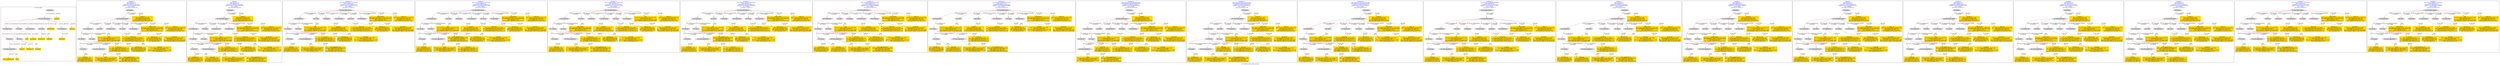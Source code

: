 digraph n0 {
fontcolor="blue"
remincross="true"
label="s14-s-california-african-american.json"
subgraph cluster_0 {
label="1-correct model"
n2[style="filled",color="white",fillcolor="lightgray",label="E12_Production1"];
n3[style="filled",color="white",fillcolor="lightgray",label="E39_Actor1"];
n4[style="filled",color="white",fillcolor="lightgray",label="E55_Type1"];
n5[style="filled",color="white",fillcolor="lightgray",label="E22_Man-Made_Object1"];
n6[style="filled",color="white",fillcolor="lightgray",label="E35_Title1"];
n7[style="filled",color="white",fillcolor="lightgray",label="E8_Acquisition1"];
n8[style="filled",color="white",fillcolor="lightgray",label="E55_Type2"];
n9[shape="plaintext",style="filled",fillcolor="gold",label="additionalInfo"];
n10[style="filled",color="white",fillcolor="lightgray",label="E54_Dimension1"];
n11[shape="plaintext",style="filled",fillcolor="gold",label="object_uri"];
n12[shape="plaintext",style="filled",fillcolor="gold",label="title"];
n13[style="filled",color="white",fillcolor="lightgray",label="E38_Image1"];
n14[shape="plaintext",style="filled",fillcolor="gold",label="imageUrl"];
n15[style="filled",color="white",fillcolor="lightgray",label="E82_Actor_Appellation1"];
n16[shape="plaintext",style="filled",fillcolor="gold",label="artist_uri"];
n17[shape="plaintext",style="filled",fillcolor="gold",label="dimensions"];
n18[shape="plaintext",style="filled",fillcolor="gold",label="technique_uri"];
n19[shape="plaintext",style="filled",fillcolor="gold",label="technique"];
n20[shape="plaintext",style="filled",fillcolor="gold",label="ethnicity_uri"];
n21[shape="plaintext",style="filled",fillcolor="gold",label="enthnicity"];
n22[shape="plaintext",style="filled",fillcolor="gold",label="artist_appellation_uri"];
n23[shape="plaintext",style="filled",fillcolor="gold",label="artist"];
n24[shape="plaintext",style="filled",fillcolor="gold",label="provenance"];
}
subgraph cluster_1 {
label="candidate 0\nlink coherence:1.0\nnode coherence:1.0\nconfidence:0.4168370153270169\nmapping score:0.5107405435705441\ncost:22.99846\n-precision:0.78-recall:0.82"
n26[style="filled",color="white",fillcolor="lightgray",label="E12_Production1"];
n27[style="filled",color="white",fillcolor="lightgray",label="E21_Person1"];
n28[style="filled",color="white",fillcolor="lightgray",label="E55_Type1"];
n29[style="filled",color="white",fillcolor="lightgray",label="E74_Group1"];
n30[style="filled",color="white",fillcolor="lightgray",label="E82_Actor_Appellation1"];
n31[style="filled",color="white",fillcolor="lightgray",label="E22_Man-Made_Object1"];
n32[style="filled",color="white",fillcolor="lightgray",label="E35_Title1"];
n33[style="filled",color="white",fillcolor="lightgray",label="E54_Dimension1"];
n34[style="filled",color="white",fillcolor="lightgray",label="E55_Type2"];
n35[style="filled",color="white",fillcolor="lightgray",label="E8_Acquisition1"];
n36[style="filled",color="white",fillcolor="lightgray",label="E38_Image1"];
n37[shape="plaintext",style="filled",fillcolor="gold",label="title\n[E22_Man-Made_Object,P3_has_note,0.283]\n[E35_Title,label,0.282]\n[E73_Information_Object,P3_has_note,0.246]\n[E33_Linguistic_Object,P3_has_note,0.189]"];
n38[shape="plaintext",style="filled",fillcolor="gold",label="imageUrl\n[E38_Image,classLink,0.409]\n[E39_Actor,classLink,0.259]\n[E78_Collection,classLink,0.184]\n[E22_Man-Made_Object,classLink,0.148]"];
n39[shape="plaintext",style="filled",fillcolor="gold",label="ethnicity_uri\n[E55_Type,classLink,0.49]\n[E74_Group,classLink,0.253]\n[E57_Material,classLink,0.214]\n[E55_Type,label,0.042]"];
n40[shape="plaintext",style="filled",fillcolor="gold",label="additionalInfo\n[E22_Man-Made_Object,P3_has_note,0.335]\n[E73_Information_Object,P3_has_note,0.285]\n[E35_Title,label,0.192]\n[E33_Linguistic_Object,P3_has_note,0.187]"];
n41[shape="plaintext",style="filled",fillcolor="gold",label="object_uri\n[E22_Man-Made_Object,classLink,0.415]\n[E38_Image,classLink,0.26]\n[E30_Right,P3_has_note,0.222]\n[E8_Acquisition,P3_has_note,0.102]"];
n42[shape="plaintext",style="filled",fillcolor="gold",label="artist\n[E22_Man-Made_Object,P3_has_note,0.285]\n[E82_Actor_Appellation,label,0.266]\n[E73_Information_Object,P3_has_note,0.233]\n[E35_Title,label,0.216]"];
n43[shape="plaintext",style="filled",fillcolor="gold",label="technique_uri\n[E55_Type,classLink,0.379]\n[E57_Material,classLink,0.29]\n[E74_Group,classLink,0.276]\n[E55_Type,label,0.055]"];
n44[shape="plaintext",style="filled",fillcolor="gold",label="technique\n[E12_Production,P3_has_note,0.345]\n[E55_Type,label,0.296]\n[E29_Design_or_Procedure,P3_has_note,0.228]\n[E57_Material,label,0.131]"];
n45[shape="plaintext",style="filled",fillcolor="gold",label="artist_appellation_uri\n[E82_Actor_Appellation,classLink,0.592]\n[E21_Person,classLink,0.387]\n[E30_Right,P3_has_note,0.012]\n[E22_Man-Made_Object,classLink,0.008]"];
n46[shape="plaintext",style="filled",fillcolor="gold",label="enthnicity\n[E74_Group,label,0.399]\n[E74_Group,classLink,0.222]\n[E30_Right,P3_has_note,0.2]\n[E21_Person,P3_has_note,0.18]"];
n47[shape="plaintext",style="filled",fillcolor="gold",label="artist_uri\n[E21_Person,classLink,0.44]\n[E82_Actor_Appellation,classLink,0.359]\n[E30_Right,P3_has_note,0.12]\n[E22_Man-Made_Object,classLink,0.082]"];
n48[shape="plaintext",style="filled",fillcolor="gold",label="provenance\n[E8_Acquisition,P3_has_note,0.469]\n[E30_Right,P3_has_note,0.357]\n[E22_Man-Made_Object,P3_has_note,0.093]\n[E33_Linguistic_Object,P3_has_note,0.081]"];
n49[shape="plaintext",style="filled",fillcolor="gold",label="dimensions\n[E54_Dimension,P3_has_note,0.646]\n[E22_Man-Made_Object,P3_has_note,0.136]\n[E34_Inscription,P3_has_note,0.11]\n[E73_Information_Object,P3_has_note,0.108]"];
}
subgraph cluster_2 {
label="candidate 1\nlink coherence:1.0\nnode coherence:1.0\nconfidence:0.40886551785443487\nmapping score:0.5209038905668629\ncost:21.99852\n-precision:0.68-recall:0.68"
n51[style="filled",color="white",fillcolor="lightgray",label="E12_Production1"];
n52[style="filled",color="white",fillcolor="lightgray",label="E21_Person1"];
n53[style="filled",color="white",fillcolor="lightgray",label="E55_Type1"];
n54[style="filled",color="white",fillcolor="lightgray",label="E74_Group1"];
n55[style="filled",color="white",fillcolor="lightgray",label="E82_Actor_Appellation1"];
n56[style="filled",color="white",fillcolor="lightgray",label="E22_Man-Made_Object1"];
n57[style="filled",color="white",fillcolor="lightgray",label="E35_Title1"];
n58[style="filled",color="white",fillcolor="lightgray",label="E54_Dimension1"];
n59[style="filled",color="white",fillcolor="lightgray",label="E8_Acquisition1"];
n60[style="filled",color="white",fillcolor="lightgray",label="E38_Image1"];
n61[shape="plaintext",style="filled",fillcolor="gold",label="title\n[E22_Man-Made_Object,P3_has_note,0.283]\n[E35_Title,label,0.282]\n[E73_Information_Object,P3_has_note,0.246]\n[E33_Linguistic_Object,P3_has_note,0.189]"];
n62[shape="plaintext",style="filled",fillcolor="gold",label="imageUrl\n[E38_Image,classLink,0.409]\n[E39_Actor,classLink,0.259]\n[E78_Collection,classLink,0.184]\n[E22_Man-Made_Object,classLink,0.148]"];
n63[shape="plaintext",style="filled",fillcolor="gold",label="additionalInfo\n[E22_Man-Made_Object,P3_has_note,0.335]\n[E73_Information_Object,P3_has_note,0.285]\n[E35_Title,label,0.192]\n[E33_Linguistic_Object,P3_has_note,0.187]"];
n64[shape="plaintext",style="filled",fillcolor="gold",label="object_uri\n[E22_Man-Made_Object,classLink,0.415]\n[E38_Image,classLink,0.26]\n[E30_Right,P3_has_note,0.222]\n[E8_Acquisition,P3_has_note,0.102]"];
n65[shape="plaintext",style="filled",fillcolor="gold",label="artist\n[E22_Man-Made_Object,P3_has_note,0.285]\n[E82_Actor_Appellation,label,0.266]\n[E73_Information_Object,P3_has_note,0.233]\n[E35_Title,label,0.216]"];
n66[shape="plaintext",style="filled",fillcolor="gold",label="ethnicity_uri\n[E55_Type,classLink,0.49]\n[E74_Group,classLink,0.253]\n[E57_Material,classLink,0.214]\n[E55_Type,label,0.042]"];
n67[shape="plaintext",style="filled",fillcolor="gold",label="technique\n[E12_Production,P3_has_note,0.345]\n[E55_Type,label,0.296]\n[E29_Design_or_Procedure,P3_has_note,0.228]\n[E57_Material,label,0.131]"];
n68[shape="plaintext",style="filled",fillcolor="gold",label="artist_appellation_uri\n[E82_Actor_Appellation,classLink,0.592]\n[E21_Person,classLink,0.387]\n[E30_Right,P3_has_note,0.012]\n[E22_Man-Made_Object,classLink,0.008]"];
n69[shape="plaintext",style="filled",fillcolor="gold",label="technique_uri\n[E55_Type,classLink,0.379]\n[E57_Material,classLink,0.29]\n[E74_Group,classLink,0.276]\n[E55_Type,label,0.055]"];
n70[shape="plaintext",style="filled",fillcolor="gold",label="enthnicity\n[E74_Group,label,0.399]\n[E74_Group,classLink,0.222]\n[E30_Right,P3_has_note,0.2]\n[E21_Person,P3_has_note,0.18]"];
n71[shape="plaintext",style="filled",fillcolor="gold",label="artist_uri\n[E21_Person,classLink,0.44]\n[E82_Actor_Appellation,classLink,0.359]\n[E30_Right,P3_has_note,0.12]\n[E22_Man-Made_Object,classLink,0.082]"];
n72[shape="plaintext",style="filled",fillcolor="gold",label="provenance\n[E8_Acquisition,P3_has_note,0.469]\n[E30_Right,P3_has_note,0.357]\n[E22_Man-Made_Object,P3_has_note,0.093]\n[E33_Linguistic_Object,P3_has_note,0.081]"];
n73[shape="plaintext",style="filled",fillcolor="gold",label="dimensions\n[E54_Dimension,P3_has_note,0.646]\n[E22_Man-Made_Object,P3_has_note,0.136]\n[E34_Inscription,P3_has_note,0.11]\n[E73_Information_Object,P3_has_note,0.108]"];
}
subgraph cluster_3 {
label="candidate 10\nlink coherence:0.9565217391304348\nnode coherence:1.0\nconfidence:0.4032330646466129\nmapping score:0.5062058933437428\ncost:22.99861\n-precision:0.74-recall:0.77"
n75[style="filled",color="white",fillcolor="lightgray",label="E12_Production1"];
n76[style="filled",color="white",fillcolor="lightgray",label="E21_Person1"];
n77[style="filled",color="white",fillcolor="lightgray",label="E55_Type1"];
n78[style="filled",color="white",fillcolor="lightgray",label="E74_Group1"];
n79[style="filled",color="white",fillcolor="lightgray",label="E82_Actor_Appellation1"];
n80[style="filled",color="white",fillcolor="lightgray",label="E22_Man-Made_Object1"];
n81[style="filled",color="white",fillcolor="lightgray",label="E35_Title1"];
n82[style="filled",color="white",fillcolor="lightgray",label="E38_Image1"];
n83[style="filled",color="white",fillcolor="lightgray",label="E54_Dimension1"];
n84[style="filled",color="white",fillcolor="lightgray",label="E55_Type2"];
n85[style="filled",color="white",fillcolor="lightgray",label="E8_Acquisition1"];
n86[shape="plaintext",style="filled",fillcolor="gold",label="title\n[E22_Man-Made_Object,P3_has_note,0.283]\n[E35_Title,label,0.282]\n[E73_Information_Object,P3_has_note,0.246]\n[E33_Linguistic_Object,P3_has_note,0.189]"];
n87[shape="plaintext",style="filled",fillcolor="gold",label="imageUrl\n[E38_Image,classLink,0.409]\n[E39_Actor,classLink,0.259]\n[E78_Collection,classLink,0.184]\n[E22_Man-Made_Object,classLink,0.148]"];
n88[shape="plaintext",style="filled",fillcolor="gold",label="ethnicity_uri\n[E55_Type,classLink,0.49]\n[E74_Group,classLink,0.253]\n[E57_Material,classLink,0.214]\n[E55_Type,label,0.042]"];
n89[shape="plaintext",style="filled",fillcolor="gold",label="additionalInfo\n[E22_Man-Made_Object,P3_has_note,0.335]\n[E73_Information_Object,P3_has_note,0.285]\n[E35_Title,label,0.192]\n[E33_Linguistic_Object,P3_has_note,0.187]"];
n90[shape="plaintext",style="filled",fillcolor="gold",label="object_uri\n[E22_Man-Made_Object,classLink,0.415]\n[E38_Image,classLink,0.26]\n[E30_Right,P3_has_note,0.222]\n[E8_Acquisition,P3_has_note,0.102]"];
n91[shape="plaintext",style="filled",fillcolor="gold",label="artist\n[E22_Man-Made_Object,P3_has_note,0.285]\n[E82_Actor_Appellation,label,0.266]\n[E73_Information_Object,P3_has_note,0.233]\n[E35_Title,label,0.216]"];
n92[shape="plaintext",style="filled",fillcolor="gold",label="technique_uri\n[E55_Type,classLink,0.379]\n[E57_Material,classLink,0.29]\n[E74_Group,classLink,0.276]\n[E55_Type,label,0.055]"];
n93[shape="plaintext",style="filled",fillcolor="gold",label="technique\n[E12_Production,P3_has_note,0.345]\n[E55_Type,label,0.296]\n[E29_Design_or_Procedure,P3_has_note,0.228]\n[E57_Material,label,0.131]"];
n94[shape="plaintext",style="filled",fillcolor="gold",label="artist_appellation_uri\n[E82_Actor_Appellation,classLink,0.592]\n[E21_Person,classLink,0.387]\n[E30_Right,P3_has_note,0.012]\n[E22_Man-Made_Object,classLink,0.008]"];
n95[shape="plaintext",style="filled",fillcolor="gold",label="enthnicity\n[E74_Group,label,0.399]\n[E74_Group,classLink,0.222]\n[E30_Right,P3_has_note,0.2]\n[E21_Person,P3_has_note,0.18]"];
n96[shape="plaintext",style="filled",fillcolor="gold",label="artist_uri\n[E21_Person,classLink,0.44]\n[E82_Actor_Appellation,classLink,0.359]\n[E30_Right,P3_has_note,0.12]\n[E22_Man-Made_Object,classLink,0.082]"];
n97[shape="plaintext",style="filled",fillcolor="gold",label="provenance\n[E8_Acquisition,P3_has_note,0.469]\n[E30_Right,P3_has_note,0.357]\n[E22_Man-Made_Object,P3_has_note,0.093]\n[E33_Linguistic_Object,P3_has_note,0.081]"];
n98[shape="plaintext",style="filled",fillcolor="gold",label="dimensions\n[E54_Dimension,P3_has_note,0.646]\n[E22_Man-Made_Object,P3_has_note,0.136]\n[E34_Inscription,P3_has_note,0.11]\n[E73_Information_Object,P3_has_note,0.108]"];
}
subgraph cluster_4 {
label="candidate 11\nlink coherence:0.9565217391304348\nnode coherence:1.0\nconfidence:0.39488332896651873\nmapping score:0.5034226481170447\ncost:22.99861\n-precision:0.7-recall:0.73"
n100[style="filled",color="white",fillcolor="lightgray",label="E12_Production1"];
n101[style="filled",color="white",fillcolor="lightgray",label="E21_Person1"];
n102[style="filled",color="white",fillcolor="lightgray",label="E55_Type1"];
n103[style="filled",color="white",fillcolor="lightgray",label="E74_Group1"];
n104[style="filled",color="white",fillcolor="lightgray",label="E82_Actor_Appellation1"];
n105[style="filled",color="white",fillcolor="lightgray",label="E22_Man-Made_Object1"];
n106[style="filled",color="white",fillcolor="lightgray",label="E35_Title1"];
n107[style="filled",color="white",fillcolor="lightgray",label="E38_Image1"];
n108[style="filled",color="white",fillcolor="lightgray",label="E54_Dimension1"];
n109[style="filled",color="white",fillcolor="lightgray",label="E55_Type2"];
n110[style="filled",color="white",fillcolor="lightgray",label="E8_Acquisition1"];
n111[shape="plaintext",style="filled",fillcolor="gold",label="title\n[E22_Man-Made_Object,P3_has_note,0.283]\n[E35_Title,label,0.282]\n[E73_Information_Object,P3_has_note,0.246]\n[E33_Linguistic_Object,P3_has_note,0.189]"];
n112[shape="plaintext",style="filled",fillcolor="gold",label="imageUrl\n[E38_Image,classLink,0.409]\n[E39_Actor,classLink,0.259]\n[E78_Collection,classLink,0.184]\n[E22_Man-Made_Object,classLink,0.148]"];
n113[shape="plaintext",style="filled",fillcolor="gold",label="ethnicity_uri\n[E55_Type,classLink,0.49]\n[E74_Group,classLink,0.253]\n[E57_Material,classLink,0.214]\n[E55_Type,label,0.042]"];
n114[shape="plaintext",style="filled",fillcolor="gold",label="additionalInfo\n[E22_Man-Made_Object,P3_has_note,0.335]\n[E73_Information_Object,P3_has_note,0.285]\n[E35_Title,label,0.192]\n[E33_Linguistic_Object,P3_has_note,0.187]"];
n115[shape="plaintext",style="filled",fillcolor="gold",label="object_uri\n[E22_Man-Made_Object,classLink,0.415]\n[E38_Image,classLink,0.26]\n[E30_Right,P3_has_note,0.222]\n[E8_Acquisition,P3_has_note,0.102]"];
n116[shape="plaintext",style="filled",fillcolor="gold",label="artist\n[E22_Man-Made_Object,P3_has_note,0.285]\n[E82_Actor_Appellation,label,0.266]\n[E73_Information_Object,P3_has_note,0.233]\n[E35_Title,label,0.216]"];
n117[shape="plaintext",style="filled",fillcolor="gold",label="technique_uri\n[E55_Type,classLink,0.379]\n[E57_Material,classLink,0.29]\n[E74_Group,classLink,0.276]\n[E55_Type,label,0.055]"];
n118[shape="plaintext",style="filled",fillcolor="gold",label="technique\n[E12_Production,P3_has_note,0.345]\n[E55_Type,label,0.296]\n[E29_Design_or_Procedure,P3_has_note,0.228]\n[E57_Material,label,0.131]"];
n119[shape="plaintext",style="filled",fillcolor="gold",label="artist_uri\n[E21_Person,classLink,0.44]\n[E82_Actor_Appellation,classLink,0.359]\n[E30_Right,P3_has_note,0.12]\n[E22_Man-Made_Object,classLink,0.082]"];
n120[shape="plaintext",style="filled",fillcolor="gold",label="enthnicity\n[E74_Group,label,0.399]\n[E74_Group,classLink,0.222]\n[E30_Right,P3_has_note,0.2]\n[E21_Person,P3_has_note,0.18]"];
n121[shape="plaintext",style="filled",fillcolor="gold",label="artist_appellation_uri\n[E82_Actor_Appellation,classLink,0.592]\n[E21_Person,classLink,0.387]\n[E30_Right,P3_has_note,0.012]\n[E22_Man-Made_Object,classLink,0.008]"];
n122[shape="plaintext",style="filled",fillcolor="gold",label="provenance\n[E8_Acquisition,P3_has_note,0.469]\n[E30_Right,P3_has_note,0.357]\n[E22_Man-Made_Object,P3_has_note,0.093]\n[E33_Linguistic_Object,P3_has_note,0.081]"];
n123[shape="plaintext",style="filled",fillcolor="gold",label="dimensions\n[E54_Dimension,P3_has_note,0.646]\n[E22_Man-Made_Object,P3_has_note,0.136]\n[E34_Inscription,P3_has_note,0.11]\n[E73_Information_Object,P3_has_note,0.108]"];
}
subgraph cluster_5 {
label="candidate 12\nlink coherence:0.9565217391304348\nnode coherence:1.0\nconfidence:0.39225197842983034\nmapping score:0.5025455312714819\ncost:22.99861\n-precision:0.65-recall:0.68"
n125[style="filled",color="white",fillcolor="lightgray",label="E12_Production1"];
n126[style="filled",color="white",fillcolor="lightgray",label="E21_Person1"];
n127[style="filled",color="white",fillcolor="lightgray",label="E55_Type1"];
n128[style="filled",color="white",fillcolor="lightgray",label="E74_Group1"];
n129[style="filled",color="white",fillcolor="lightgray",label="E82_Actor_Appellation1"];
n130[style="filled",color="white",fillcolor="lightgray",label="E22_Man-Made_Object1"];
n131[style="filled",color="white",fillcolor="lightgray",label="E35_Title1"];
n132[style="filled",color="white",fillcolor="lightgray",label="E38_Image1"];
n133[style="filled",color="white",fillcolor="lightgray",label="E54_Dimension1"];
n134[style="filled",color="white",fillcolor="lightgray",label="E55_Type2"];
n135[style="filled",color="white",fillcolor="lightgray",label="E8_Acquisition1"];
n136[shape="plaintext",style="filled",fillcolor="gold",label="additionalInfo\n[E22_Man-Made_Object,P3_has_note,0.335]\n[E73_Information_Object,P3_has_note,0.285]\n[E35_Title,label,0.192]\n[E33_Linguistic_Object,P3_has_note,0.187]"];
n137[shape="plaintext",style="filled",fillcolor="gold",label="imageUrl\n[E38_Image,classLink,0.409]\n[E39_Actor,classLink,0.259]\n[E78_Collection,classLink,0.184]\n[E22_Man-Made_Object,classLink,0.148]"];
n138[shape="plaintext",style="filled",fillcolor="gold",label="ethnicity_uri\n[E55_Type,classLink,0.49]\n[E74_Group,classLink,0.253]\n[E57_Material,classLink,0.214]\n[E55_Type,label,0.042]"];
n139[shape="plaintext",style="filled",fillcolor="gold",label="title\n[E22_Man-Made_Object,P3_has_note,0.283]\n[E35_Title,label,0.282]\n[E73_Information_Object,P3_has_note,0.246]\n[E33_Linguistic_Object,P3_has_note,0.189]"];
n140[shape="plaintext",style="filled",fillcolor="gold",label="object_uri\n[E22_Man-Made_Object,classLink,0.415]\n[E38_Image,classLink,0.26]\n[E30_Right,P3_has_note,0.222]\n[E8_Acquisition,P3_has_note,0.102]"];
n141[shape="plaintext",style="filled",fillcolor="gold",label="artist\n[E22_Man-Made_Object,P3_has_note,0.285]\n[E82_Actor_Appellation,label,0.266]\n[E73_Information_Object,P3_has_note,0.233]\n[E35_Title,label,0.216]"];
n142[shape="plaintext",style="filled",fillcolor="gold",label="technique_uri\n[E55_Type,classLink,0.379]\n[E57_Material,classLink,0.29]\n[E74_Group,classLink,0.276]\n[E55_Type,label,0.055]"];
n143[shape="plaintext",style="filled",fillcolor="gold",label="technique\n[E12_Production,P3_has_note,0.345]\n[E55_Type,label,0.296]\n[E29_Design_or_Procedure,P3_has_note,0.228]\n[E57_Material,label,0.131]"];
n144[shape="plaintext",style="filled",fillcolor="gold",label="artist_appellation_uri\n[E82_Actor_Appellation,classLink,0.592]\n[E21_Person,classLink,0.387]\n[E30_Right,P3_has_note,0.012]\n[E22_Man-Made_Object,classLink,0.008]"];
n145[shape="plaintext",style="filled",fillcolor="gold",label="enthnicity\n[E74_Group,label,0.399]\n[E74_Group,classLink,0.222]\n[E30_Right,P3_has_note,0.2]\n[E21_Person,P3_has_note,0.18]"];
n146[shape="plaintext",style="filled",fillcolor="gold",label="artist_uri\n[E21_Person,classLink,0.44]\n[E82_Actor_Appellation,classLink,0.359]\n[E30_Right,P3_has_note,0.12]\n[E22_Man-Made_Object,classLink,0.082]"];
n147[shape="plaintext",style="filled",fillcolor="gold",label="provenance\n[E8_Acquisition,P3_has_note,0.469]\n[E30_Right,P3_has_note,0.357]\n[E22_Man-Made_Object,P3_has_note,0.093]\n[E33_Linguistic_Object,P3_has_note,0.081]"];
n148[shape="plaintext",style="filled",fillcolor="gold",label="dimensions\n[E54_Dimension,P3_has_note,0.646]\n[E22_Man-Made_Object,P3_has_note,0.136]\n[E34_Inscription,P3_has_note,0.11]\n[E73_Information_Object,P3_has_note,0.108]"];
}
subgraph cluster_6 {
label="candidate 13\nlink coherence:0.9565217391304348\nnode coherence:1.0\nconfidence:0.3812793782861148\nmapping score:0.4988879978902434\ncost:22.99861\n-precision:0.7-recall:0.73"
n150[style="filled",color="white",fillcolor="lightgray",label="E12_Production1"];
n151[style="filled",color="white",fillcolor="lightgray",label="E21_Person1"];
n152[style="filled",color="white",fillcolor="lightgray",label="E55_Type1"];
n153[style="filled",color="white",fillcolor="lightgray",label="E74_Group1"];
n154[style="filled",color="white",fillcolor="lightgray",label="E82_Actor_Appellation1"];
n155[style="filled",color="white",fillcolor="lightgray",label="E22_Man-Made_Object1"];
n156[style="filled",color="white",fillcolor="lightgray",label="E35_Title1"];
n157[style="filled",color="white",fillcolor="lightgray",label="E38_Image1"];
n158[style="filled",color="white",fillcolor="lightgray",label="E54_Dimension1"];
n159[style="filled",color="white",fillcolor="lightgray",label="E55_Type2"];
n160[style="filled",color="white",fillcolor="lightgray",label="E8_Acquisition1"];
n161[shape="plaintext",style="filled",fillcolor="gold",label="title\n[E22_Man-Made_Object,P3_has_note,0.283]\n[E35_Title,label,0.282]\n[E73_Information_Object,P3_has_note,0.246]\n[E33_Linguistic_Object,P3_has_note,0.189]"];
n162[shape="plaintext",style="filled",fillcolor="gold",label="imageUrl\n[E38_Image,classLink,0.409]\n[E39_Actor,classLink,0.259]\n[E78_Collection,classLink,0.184]\n[E22_Man-Made_Object,classLink,0.148]"];
n163[shape="plaintext",style="filled",fillcolor="gold",label="ethnicity_uri\n[E55_Type,classLink,0.49]\n[E74_Group,classLink,0.253]\n[E57_Material,classLink,0.214]\n[E55_Type,label,0.042]"];
n164[shape="plaintext",style="filled",fillcolor="gold",label="additionalInfo\n[E22_Man-Made_Object,P3_has_note,0.335]\n[E73_Information_Object,P3_has_note,0.285]\n[E35_Title,label,0.192]\n[E33_Linguistic_Object,P3_has_note,0.187]"];
n165[shape="plaintext",style="filled",fillcolor="gold",label="object_uri\n[E22_Man-Made_Object,classLink,0.415]\n[E38_Image,classLink,0.26]\n[E30_Right,P3_has_note,0.222]\n[E8_Acquisition,P3_has_note,0.102]"];
n166[shape="plaintext",style="filled",fillcolor="gold",label="artist\n[E22_Man-Made_Object,P3_has_note,0.285]\n[E82_Actor_Appellation,label,0.266]\n[E73_Information_Object,P3_has_note,0.233]\n[E35_Title,label,0.216]"];
n167[shape="plaintext",style="filled",fillcolor="gold",label="technique_uri\n[E55_Type,classLink,0.379]\n[E57_Material,classLink,0.29]\n[E74_Group,classLink,0.276]\n[E55_Type,label,0.055]"];
n168[shape="plaintext",style="filled",fillcolor="gold",label="technique\n[E12_Production,P3_has_note,0.345]\n[E55_Type,label,0.296]\n[E29_Design_or_Procedure,P3_has_note,0.228]\n[E57_Material,label,0.131]"];
n169[shape="plaintext",style="filled",fillcolor="gold",label="artist_uri\n[E21_Person,classLink,0.44]\n[E82_Actor_Appellation,classLink,0.359]\n[E30_Right,P3_has_note,0.12]\n[E22_Man-Made_Object,classLink,0.082]"];
n170[shape="plaintext",style="filled",fillcolor="gold",label="enthnicity\n[E74_Group,label,0.399]\n[E74_Group,classLink,0.222]\n[E30_Right,P3_has_note,0.2]\n[E21_Person,P3_has_note,0.18]"];
n171[shape="plaintext",style="filled",fillcolor="gold",label="artist_appellation_uri\n[E82_Actor_Appellation,classLink,0.592]\n[E21_Person,classLink,0.387]\n[E30_Right,P3_has_note,0.012]\n[E22_Man-Made_Object,classLink,0.008]"];
n172[shape="plaintext",style="filled",fillcolor="gold",label="provenance\n[E8_Acquisition,P3_has_note,0.469]\n[E30_Right,P3_has_note,0.357]\n[E22_Man-Made_Object,P3_has_note,0.093]\n[E33_Linguistic_Object,P3_has_note,0.081]"];
n173[shape="plaintext",style="filled",fillcolor="gold",label="dimensions\n[E54_Dimension,P3_has_note,0.646]\n[E22_Man-Made_Object,P3_has_note,0.136]\n[E34_Inscription,P3_has_note,0.11]\n[E73_Information_Object,P3_has_note,0.108]"];
}
subgraph cluster_7 {
label="candidate 14\nlink coherence:0.9545454545454546\nnode coherence:1.0\nconfidence:0.40886551785443487\nmapping score:0.5209038905668629\ncost:21.99867\n-precision:0.64-recall:0.64"
n175[style="filled",color="white",fillcolor="lightgray",label="E12_Production1"];
n176[style="filled",color="white",fillcolor="lightgray",label="E21_Person1"];
n177[style="filled",color="white",fillcolor="lightgray",label="E55_Type1"];
n178[style="filled",color="white",fillcolor="lightgray",label="E74_Group1"];
n179[style="filled",color="white",fillcolor="lightgray",label="E82_Actor_Appellation1"];
n180[style="filled",color="white",fillcolor="lightgray",label="E22_Man-Made_Object1"];
n181[style="filled",color="white",fillcolor="lightgray",label="E35_Title1"];
n182[style="filled",color="white",fillcolor="lightgray",label="E38_Image1"];
n183[style="filled",color="white",fillcolor="lightgray",label="E54_Dimension1"];
n184[style="filled",color="white",fillcolor="lightgray",label="E8_Acquisition1"];
n185[shape="plaintext",style="filled",fillcolor="gold",label="title\n[E22_Man-Made_Object,P3_has_note,0.283]\n[E35_Title,label,0.282]\n[E73_Information_Object,P3_has_note,0.246]\n[E33_Linguistic_Object,P3_has_note,0.189]"];
n186[shape="plaintext",style="filled",fillcolor="gold",label="imageUrl\n[E38_Image,classLink,0.409]\n[E39_Actor,classLink,0.259]\n[E78_Collection,classLink,0.184]\n[E22_Man-Made_Object,classLink,0.148]"];
n187[shape="plaintext",style="filled",fillcolor="gold",label="additionalInfo\n[E22_Man-Made_Object,P3_has_note,0.335]\n[E73_Information_Object,P3_has_note,0.285]\n[E35_Title,label,0.192]\n[E33_Linguistic_Object,P3_has_note,0.187]"];
n188[shape="plaintext",style="filled",fillcolor="gold",label="object_uri\n[E22_Man-Made_Object,classLink,0.415]\n[E38_Image,classLink,0.26]\n[E30_Right,P3_has_note,0.222]\n[E8_Acquisition,P3_has_note,0.102]"];
n189[shape="plaintext",style="filled",fillcolor="gold",label="artist\n[E22_Man-Made_Object,P3_has_note,0.285]\n[E82_Actor_Appellation,label,0.266]\n[E73_Information_Object,P3_has_note,0.233]\n[E35_Title,label,0.216]"];
n190[shape="plaintext",style="filled",fillcolor="gold",label="ethnicity_uri\n[E55_Type,classLink,0.49]\n[E74_Group,classLink,0.253]\n[E57_Material,classLink,0.214]\n[E55_Type,label,0.042]"];
n191[shape="plaintext",style="filled",fillcolor="gold",label="technique\n[E12_Production,P3_has_note,0.345]\n[E55_Type,label,0.296]\n[E29_Design_or_Procedure,P3_has_note,0.228]\n[E57_Material,label,0.131]"];
n192[shape="plaintext",style="filled",fillcolor="gold",label="artist_appellation_uri\n[E82_Actor_Appellation,classLink,0.592]\n[E21_Person,classLink,0.387]\n[E30_Right,P3_has_note,0.012]\n[E22_Man-Made_Object,classLink,0.008]"];
n193[shape="plaintext",style="filled",fillcolor="gold",label="technique_uri\n[E55_Type,classLink,0.379]\n[E57_Material,classLink,0.29]\n[E74_Group,classLink,0.276]\n[E55_Type,label,0.055]"];
n194[shape="plaintext",style="filled",fillcolor="gold",label="enthnicity\n[E74_Group,label,0.399]\n[E74_Group,classLink,0.222]\n[E30_Right,P3_has_note,0.2]\n[E21_Person,P3_has_note,0.18]"];
n195[shape="plaintext",style="filled",fillcolor="gold",label="artist_uri\n[E21_Person,classLink,0.44]\n[E82_Actor_Appellation,classLink,0.359]\n[E30_Right,P3_has_note,0.12]\n[E22_Man-Made_Object,classLink,0.082]"];
n196[shape="plaintext",style="filled",fillcolor="gold",label="provenance\n[E8_Acquisition,P3_has_note,0.469]\n[E30_Right,P3_has_note,0.357]\n[E22_Man-Made_Object,P3_has_note,0.093]\n[E33_Linguistic_Object,P3_has_note,0.081]"];
n197[shape="plaintext",style="filled",fillcolor="gold",label="dimensions\n[E54_Dimension,P3_has_note,0.646]\n[E22_Man-Made_Object,P3_has_note,0.136]\n[E34_Inscription,P3_has_note,0.11]\n[E73_Information_Object,P3_has_note,0.108]"];
}
subgraph cluster_8 {
label="candidate 15\nlink coherence:0.9545454545454546\nnode coherence:1.0\nconfidence:0.40886551785443487\nmapping score:0.5209038905668629\ncost:21.99872\n-precision:0.59-recall:0.59"
n199[style="filled",color="white",fillcolor="lightgray",label="E12_Production1"];
n200[style="filled",color="white",fillcolor="lightgray",label="E21_Person1"];
n201[style="filled",color="white",fillcolor="lightgray",label="E74_Group1"];
n202[style="filled",color="white",fillcolor="lightgray",label="E82_Actor_Appellation1"];
n203[style="filled",color="white",fillcolor="lightgray",label="E22_Man-Made_Object1"];
n204[style="filled",color="white",fillcolor="lightgray",label="E35_Title1"];
n205[style="filled",color="white",fillcolor="lightgray",label="E38_Image1"];
n206[style="filled",color="white",fillcolor="lightgray",label="E54_Dimension1"];
n207[style="filled",color="white",fillcolor="lightgray",label="E55_Type2"];
n208[style="filled",color="white",fillcolor="lightgray",label="E8_Acquisition1"];
n209[shape="plaintext",style="filled",fillcolor="gold",label="title\n[E22_Man-Made_Object,P3_has_note,0.283]\n[E35_Title,label,0.282]\n[E73_Information_Object,P3_has_note,0.246]\n[E33_Linguistic_Object,P3_has_note,0.189]"];
n210[shape="plaintext",style="filled",fillcolor="gold",label="imageUrl\n[E38_Image,classLink,0.409]\n[E39_Actor,classLink,0.259]\n[E78_Collection,classLink,0.184]\n[E22_Man-Made_Object,classLink,0.148]"];
n211[shape="plaintext",style="filled",fillcolor="gold",label="ethnicity_uri\n[E55_Type,classLink,0.49]\n[E74_Group,classLink,0.253]\n[E57_Material,classLink,0.214]\n[E55_Type,label,0.042]"];
n212[shape="plaintext",style="filled",fillcolor="gold",label="additionalInfo\n[E22_Man-Made_Object,P3_has_note,0.335]\n[E73_Information_Object,P3_has_note,0.285]\n[E35_Title,label,0.192]\n[E33_Linguistic_Object,P3_has_note,0.187]"];
n213[shape="plaintext",style="filled",fillcolor="gold",label="object_uri\n[E22_Man-Made_Object,classLink,0.415]\n[E38_Image,classLink,0.26]\n[E30_Right,P3_has_note,0.222]\n[E8_Acquisition,P3_has_note,0.102]"];
n214[shape="plaintext",style="filled",fillcolor="gold",label="artist\n[E22_Man-Made_Object,P3_has_note,0.285]\n[E82_Actor_Appellation,label,0.266]\n[E73_Information_Object,P3_has_note,0.233]\n[E35_Title,label,0.216]"];
n215[shape="plaintext",style="filled",fillcolor="gold",label="artist_appellation_uri\n[E82_Actor_Appellation,classLink,0.592]\n[E21_Person,classLink,0.387]\n[E30_Right,P3_has_note,0.012]\n[E22_Man-Made_Object,classLink,0.008]"];
n216[shape="plaintext",style="filled",fillcolor="gold",label="technique_uri\n[E55_Type,classLink,0.379]\n[E57_Material,classLink,0.29]\n[E74_Group,classLink,0.276]\n[E55_Type,label,0.055]"];
n217[shape="plaintext",style="filled",fillcolor="gold",label="enthnicity\n[E74_Group,label,0.399]\n[E74_Group,classLink,0.222]\n[E30_Right,P3_has_note,0.2]\n[E21_Person,P3_has_note,0.18]"];
n218[shape="plaintext",style="filled",fillcolor="gold",label="artist_uri\n[E21_Person,classLink,0.44]\n[E82_Actor_Appellation,classLink,0.359]\n[E30_Right,P3_has_note,0.12]\n[E22_Man-Made_Object,classLink,0.082]"];
n219[shape="plaintext",style="filled",fillcolor="gold",label="technique\n[E12_Production,P3_has_note,0.345]\n[E55_Type,label,0.296]\n[E29_Design_or_Procedure,P3_has_note,0.228]\n[E57_Material,label,0.131]"];
n220[shape="plaintext",style="filled",fillcolor="gold",label="provenance\n[E8_Acquisition,P3_has_note,0.469]\n[E30_Right,P3_has_note,0.357]\n[E22_Man-Made_Object,P3_has_note,0.093]\n[E33_Linguistic_Object,P3_has_note,0.081]"];
n221[shape="plaintext",style="filled",fillcolor="gold",label="dimensions\n[E54_Dimension,P3_has_note,0.646]\n[E22_Man-Made_Object,P3_has_note,0.136]\n[E34_Inscription,P3_has_note,0.11]\n[E73_Information_Object,P3_has_note,0.108]"];
}
subgraph cluster_9 {
label="candidate 16\nlink coherence:0.9545454545454546\nnode coherence:0.9545454545454546\nconfidence:0.39997855250893377\nmapping score:0.502790053633514\ncost:21.99858\n-precision:0.82-recall:0.82"
n223[style="filled",color="white",fillcolor="lightgray",label="E12_Production1"];
n224[style="filled",color="white",fillcolor="lightgray",label="E21_Person1"];
n225[style="filled",color="white",fillcolor="lightgray",label="E55_Type1"];
n226[style="filled",color="white",fillcolor="lightgray",label="E82_Actor_Appellation1"];
n227[style="filled",color="white",fillcolor="lightgray",label="E22_Man-Made_Object1"];
n228[style="filled",color="white",fillcolor="lightgray",label="E35_Title1"];
n229[style="filled",color="white",fillcolor="lightgray",label="E54_Dimension1"];
n230[style="filled",color="white",fillcolor="lightgray",label="E55_Type2"];
n231[style="filled",color="white",fillcolor="lightgray",label="E8_Acquisition1"];
n232[style="filled",color="white",fillcolor="lightgray",label="E38_Image1"];
n233[shape="plaintext",style="filled",fillcolor="gold",label="title\n[E22_Man-Made_Object,P3_has_note,0.283]\n[E35_Title,label,0.282]\n[E73_Information_Object,P3_has_note,0.246]\n[E33_Linguistic_Object,P3_has_note,0.189]"];
n234[shape="plaintext",style="filled",fillcolor="gold",label="imageUrl\n[E38_Image,classLink,0.409]\n[E39_Actor,classLink,0.259]\n[E78_Collection,classLink,0.184]\n[E22_Man-Made_Object,classLink,0.148]"];
n235[shape="plaintext",style="filled",fillcolor="gold",label="ethnicity_uri\n[E55_Type,classLink,0.49]\n[E74_Group,classLink,0.253]\n[E57_Material,classLink,0.214]\n[E55_Type,label,0.042]"];
n236[shape="plaintext",style="filled",fillcolor="gold",label="additionalInfo\n[E22_Man-Made_Object,P3_has_note,0.335]\n[E73_Information_Object,P3_has_note,0.285]\n[E35_Title,label,0.192]\n[E33_Linguistic_Object,P3_has_note,0.187]"];
n237[shape="plaintext",style="filled",fillcolor="gold",label="object_uri\n[E22_Man-Made_Object,classLink,0.415]\n[E38_Image,classLink,0.26]\n[E30_Right,P3_has_note,0.222]\n[E8_Acquisition,P3_has_note,0.102]"];
n238[shape="plaintext",style="filled",fillcolor="gold",label="artist\n[E22_Man-Made_Object,P3_has_note,0.285]\n[E82_Actor_Appellation,label,0.266]\n[E73_Information_Object,P3_has_note,0.233]\n[E35_Title,label,0.216]"];
n239[shape="plaintext",style="filled",fillcolor="gold",label="technique_uri\n[E55_Type,classLink,0.379]\n[E57_Material,classLink,0.29]\n[E74_Group,classLink,0.276]\n[E55_Type,label,0.055]"];
n240[shape="plaintext",style="filled",fillcolor="gold",label="technique\n[E12_Production,P3_has_note,0.345]\n[E55_Type,label,0.296]\n[E29_Design_or_Procedure,P3_has_note,0.228]\n[E57_Material,label,0.131]"];
n241[shape="plaintext",style="filled",fillcolor="gold",label="enthnicity\n[E74_Group,label,0.399]\n[E74_Group,classLink,0.222]\n[E30_Right,P3_has_note,0.2]\n[E21_Person,P3_has_note,0.18]"];
n242[shape="plaintext",style="filled",fillcolor="gold",label="artist_appellation_uri\n[E82_Actor_Appellation,classLink,0.592]\n[E21_Person,classLink,0.387]\n[E30_Right,P3_has_note,0.012]\n[E22_Man-Made_Object,classLink,0.008]"];
n243[shape="plaintext",style="filled",fillcolor="gold",label="artist_uri\n[E21_Person,classLink,0.44]\n[E82_Actor_Appellation,classLink,0.359]\n[E30_Right,P3_has_note,0.12]\n[E22_Man-Made_Object,classLink,0.082]"];
n244[shape="plaintext",style="filled",fillcolor="gold",label="provenance\n[E8_Acquisition,P3_has_note,0.469]\n[E30_Right,P3_has_note,0.357]\n[E22_Man-Made_Object,P3_has_note,0.093]\n[E33_Linguistic_Object,P3_has_note,0.081]"];
n245[shape="plaintext",style="filled",fillcolor="gold",label="dimensions\n[E54_Dimension,P3_has_note,0.646]\n[E22_Man-Made_Object,P3_has_note,0.136]\n[E34_Inscription,P3_has_note,0.11]\n[E73_Information_Object,P3_has_note,0.108]"];
}
subgraph cluster_10 {
label="candidate 17\nlink coherence:0.9545454545454546\nnode coherence:0.9545454545454546\nconfidence:0.3920070550363518\nmapping score:0.5001328878093201\ncost:21.99852\n-precision:0.68-recall:0.68"
n247[style="filled",color="white",fillcolor="lightgray",label="E12_Production1"];
n248[style="filled",color="white",fillcolor="lightgray",label="E21_Person1"];
n249[style="filled",color="white",fillcolor="lightgray",label="E55_Type1"];
n250[style="filled",color="white",fillcolor="lightgray",label="E74_Group1"];
n251[style="filled",color="white",fillcolor="lightgray",label="E82_Actor_Appellation1"];
n252[style="filled",color="white",fillcolor="lightgray",label="E22_Man-Made_Object1"];
n253[style="filled",color="white",fillcolor="lightgray",label="E35_Title1"];
n254[style="filled",color="white",fillcolor="lightgray",label="E54_Dimension1"];
n255[style="filled",color="white",fillcolor="lightgray",label="E8_Acquisition1"];
n256[style="filled",color="white",fillcolor="lightgray",label="E38_Image1"];
n257[shape="plaintext",style="filled",fillcolor="gold",label="title\n[E22_Man-Made_Object,P3_has_note,0.283]\n[E35_Title,label,0.282]\n[E73_Information_Object,P3_has_note,0.246]\n[E33_Linguistic_Object,P3_has_note,0.189]"];
n258[shape="plaintext",style="filled",fillcolor="gold",label="imageUrl\n[E38_Image,classLink,0.409]\n[E39_Actor,classLink,0.259]\n[E78_Collection,classLink,0.184]\n[E22_Man-Made_Object,classLink,0.148]"];
n259[shape="plaintext",style="filled",fillcolor="gold",label="additionalInfo\n[E22_Man-Made_Object,P3_has_note,0.335]\n[E73_Information_Object,P3_has_note,0.285]\n[E35_Title,label,0.192]\n[E33_Linguistic_Object,P3_has_note,0.187]"];
n260[shape="plaintext",style="filled",fillcolor="gold",label="object_uri\n[E22_Man-Made_Object,classLink,0.415]\n[E38_Image,classLink,0.26]\n[E30_Right,P3_has_note,0.222]\n[E8_Acquisition,P3_has_note,0.102]"];
n261[shape="plaintext",style="filled",fillcolor="gold",label="artist\n[E22_Man-Made_Object,P3_has_note,0.285]\n[E82_Actor_Appellation,label,0.266]\n[E73_Information_Object,P3_has_note,0.233]\n[E35_Title,label,0.216]"];
n262[shape="plaintext",style="filled",fillcolor="gold",label="ethnicity_uri\n[E55_Type,classLink,0.49]\n[E74_Group,classLink,0.253]\n[E57_Material,classLink,0.214]\n[E55_Type,label,0.042]"];
n263[shape="plaintext",style="filled",fillcolor="gold",label="technique\n[E12_Production,P3_has_note,0.345]\n[E55_Type,label,0.296]\n[E29_Design_or_Procedure,P3_has_note,0.228]\n[E57_Material,label,0.131]"];
n264[shape="plaintext",style="filled",fillcolor="gold",label="enthnicity\n[E74_Group,label,0.399]\n[E74_Group,classLink,0.222]\n[E30_Right,P3_has_note,0.2]\n[E21_Person,P3_has_note,0.18]"];
n265[shape="plaintext",style="filled",fillcolor="gold",label="artist_appellation_uri\n[E82_Actor_Appellation,classLink,0.592]\n[E21_Person,classLink,0.387]\n[E30_Right,P3_has_note,0.012]\n[E22_Man-Made_Object,classLink,0.008]"];
n266[shape="plaintext",style="filled",fillcolor="gold",label="technique_uri\n[E55_Type,classLink,0.379]\n[E57_Material,classLink,0.29]\n[E74_Group,classLink,0.276]\n[E55_Type,label,0.055]"];
n267[shape="plaintext",style="filled",fillcolor="gold",label="artist_uri\n[E21_Person,classLink,0.44]\n[E82_Actor_Appellation,classLink,0.359]\n[E30_Right,P3_has_note,0.12]\n[E22_Man-Made_Object,classLink,0.082]"];
n268[shape="plaintext",style="filled",fillcolor="gold",label="provenance\n[E8_Acquisition,P3_has_note,0.469]\n[E30_Right,P3_has_note,0.357]\n[E22_Man-Made_Object,P3_has_note,0.093]\n[E33_Linguistic_Object,P3_has_note,0.081]"];
n269[shape="plaintext",style="filled",fillcolor="gold",label="dimensions\n[E54_Dimension,P3_has_note,0.646]\n[E22_Man-Made_Object,P3_has_note,0.136]\n[E34_Inscription,P3_has_note,0.11]\n[E73_Information_Object,P3_has_note,0.108]"];
}
subgraph cluster_11 {
label="candidate 18\nlink coherence:0.9545454545454546\nnode coherence:0.9545454545454546\nconfidence:0.3920070550363518\nmapping score:0.5001328878093201\ncost:21.99857\n-precision:0.64-recall:0.64"
n271[style="filled",color="white",fillcolor="lightgray",label="E12_Production1"];
n272[style="filled",color="white",fillcolor="lightgray",label="E21_Person1"];
n273[style="filled",color="white",fillcolor="lightgray",label="E74_Group1"];
n274[style="filled",color="white",fillcolor="lightgray",label="E82_Actor_Appellation1"];
n275[style="filled",color="white",fillcolor="lightgray",label="E22_Man-Made_Object1"];
n276[style="filled",color="white",fillcolor="lightgray",label="E35_Title1"];
n277[style="filled",color="white",fillcolor="lightgray",label="E54_Dimension1"];
n278[style="filled",color="white",fillcolor="lightgray",label="E55_Type2"];
n279[style="filled",color="white",fillcolor="lightgray",label="E8_Acquisition1"];
n280[style="filled",color="white",fillcolor="lightgray",label="E38_Image1"];
n281[shape="plaintext",style="filled",fillcolor="gold",label="title\n[E22_Man-Made_Object,P3_has_note,0.283]\n[E35_Title,label,0.282]\n[E73_Information_Object,P3_has_note,0.246]\n[E33_Linguistic_Object,P3_has_note,0.189]"];
n282[shape="plaintext",style="filled",fillcolor="gold",label="imageUrl\n[E38_Image,classLink,0.409]\n[E39_Actor,classLink,0.259]\n[E78_Collection,classLink,0.184]\n[E22_Man-Made_Object,classLink,0.148]"];
n283[shape="plaintext",style="filled",fillcolor="gold",label="ethnicity_uri\n[E55_Type,classLink,0.49]\n[E74_Group,classLink,0.253]\n[E57_Material,classLink,0.214]\n[E55_Type,label,0.042]"];
n284[shape="plaintext",style="filled",fillcolor="gold",label="additionalInfo\n[E22_Man-Made_Object,P3_has_note,0.335]\n[E73_Information_Object,P3_has_note,0.285]\n[E35_Title,label,0.192]\n[E33_Linguistic_Object,P3_has_note,0.187]"];
n285[shape="plaintext",style="filled",fillcolor="gold",label="object_uri\n[E22_Man-Made_Object,classLink,0.415]\n[E38_Image,classLink,0.26]\n[E30_Right,P3_has_note,0.222]\n[E8_Acquisition,P3_has_note,0.102]"];
n286[shape="plaintext",style="filled",fillcolor="gold",label="artist\n[E22_Man-Made_Object,P3_has_note,0.285]\n[E82_Actor_Appellation,label,0.266]\n[E73_Information_Object,P3_has_note,0.233]\n[E35_Title,label,0.216]"];
n287[shape="plaintext",style="filled",fillcolor="gold",label="enthnicity\n[E74_Group,label,0.399]\n[E74_Group,classLink,0.222]\n[E30_Right,P3_has_note,0.2]\n[E21_Person,P3_has_note,0.18]"];
n288[shape="plaintext",style="filled",fillcolor="gold",label="artist_appellation_uri\n[E82_Actor_Appellation,classLink,0.592]\n[E21_Person,classLink,0.387]\n[E30_Right,P3_has_note,0.012]\n[E22_Man-Made_Object,classLink,0.008]"];
n289[shape="plaintext",style="filled",fillcolor="gold",label="technique_uri\n[E55_Type,classLink,0.379]\n[E57_Material,classLink,0.29]\n[E74_Group,classLink,0.276]\n[E55_Type,label,0.055]"];
n290[shape="plaintext",style="filled",fillcolor="gold",label="artist_uri\n[E21_Person,classLink,0.44]\n[E82_Actor_Appellation,classLink,0.359]\n[E30_Right,P3_has_note,0.12]\n[E22_Man-Made_Object,classLink,0.082]"];
n291[shape="plaintext",style="filled",fillcolor="gold",label="technique\n[E12_Production,P3_has_note,0.345]\n[E55_Type,label,0.296]\n[E29_Design_or_Procedure,P3_has_note,0.228]\n[E57_Material,label,0.131]"];
n292[shape="plaintext",style="filled",fillcolor="gold",label="provenance\n[E8_Acquisition,P3_has_note,0.469]\n[E30_Right,P3_has_note,0.357]\n[E22_Man-Made_Object,P3_has_note,0.093]\n[E33_Linguistic_Object,P3_has_note,0.081]"];
n293[shape="plaintext",style="filled",fillcolor="gold",label="dimensions\n[E54_Dimension,P3_has_note,0.646]\n[E22_Man-Made_Object,P3_has_note,0.136]\n[E34_Inscription,P3_has_note,0.11]\n[E73_Information_Object,P3_has_note,0.108]"];
}
subgraph cluster_12 {
label="candidate 19\nlink coherence:0.9166666666666666\nnode coherence:1.0\nconfidence:0.4168370153270169\nmapping score:0.5107405435705441\ncost:23.99858\n-precision:0.71-recall:0.77"
n295[style="filled",color="white",fillcolor="lightgray",label="E12_Production1"];
n296[style="filled",color="white",fillcolor="lightgray",label="E21_Person1"];
n297[style="filled",color="white",fillcolor="lightgray",label="E55_Type1"];
n298[style="filled",color="white",fillcolor="lightgray",label="E74_Group1"];
n299[style="filled",color="white",fillcolor="lightgray",label="E82_Actor_Appellation1"];
n300[style="filled",color="white",fillcolor="lightgray",label="E22_Man-Made_Object1"];
n301[style="filled",color="white",fillcolor="lightgray",label="E35_Title1"];
n302[style="filled",color="white",fillcolor="lightgray",label="E38_Image1"];
n303[style="filled",color="white",fillcolor="lightgray",label="E54_Dimension1"];
n304[style="filled",color="white",fillcolor="lightgray",label="E55_Type2"];
n305[style="filled",color="white",fillcolor="lightgray",label="E8_Acquisition1"];
n306[style="filled",color="white",fillcolor="lightgray",label="E33_Linguistic_Object2"];
n307[shape="plaintext",style="filled",fillcolor="gold",label="title\n[E22_Man-Made_Object,P3_has_note,0.283]\n[E35_Title,label,0.282]\n[E73_Information_Object,P3_has_note,0.246]\n[E33_Linguistic_Object,P3_has_note,0.189]"];
n308[shape="plaintext",style="filled",fillcolor="gold",label="imageUrl\n[E38_Image,classLink,0.409]\n[E39_Actor,classLink,0.259]\n[E78_Collection,classLink,0.184]\n[E22_Man-Made_Object,classLink,0.148]"];
n309[shape="plaintext",style="filled",fillcolor="gold",label="ethnicity_uri\n[E55_Type,classLink,0.49]\n[E74_Group,classLink,0.253]\n[E57_Material,classLink,0.214]\n[E55_Type,label,0.042]"];
n310[shape="plaintext",style="filled",fillcolor="gold",label="additionalInfo\n[E22_Man-Made_Object,P3_has_note,0.335]\n[E73_Information_Object,P3_has_note,0.285]\n[E35_Title,label,0.192]\n[E33_Linguistic_Object,P3_has_note,0.187]"];
n311[shape="plaintext",style="filled",fillcolor="gold",label="object_uri\n[E22_Man-Made_Object,classLink,0.415]\n[E38_Image,classLink,0.26]\n[E30_Right,P3_has_note,0.222]\n[E8_Acquisition,P3_has_note,0.102]"];
n312[shape="plaintext",style="filled",fillcolor="gold",label="artist\n[E22_Man-Made_Object,P3_has_note,0.285]\n[E82_Actor_Appellation,label,0.266]\n[E73_Information_Object,P3_has_note,0.233]\n[E35_Title,label,0.216]"];
n313[shape="plaintext",style="filled",fillcolor="gold",label="technique_uri\n[E55_Type,classLink,0.379]\n[E57_Material,classLink,0.29]\n[E74_Group,classLink,0.276]\n[E55_Type,label,0.055]"];
n314[shape="plaintext",style="filled",fillcolor="gold",label="technique\n[E12_Production,P3_has_note,0.345]\n[E55_Type,label,0.296]\n[E29_Design_or_Procedure,P3_has_note,0.228]\n[E57_Material,label,0.131]"];
n315[shape="plaintext",style="filled",fillcolor="gold",label="artist_appellation_uri\n[E82_Actor_Appellation,classLink,0.592]\n[E21_Person,classLink,0.387]\n[E30_Right,P3_has_note,0.012]\n[E22_Man-Made_Object,classLink,0.008]"];
n316[shape="plaintext",style="filled",fillcolor="gold",label="enthnicity\n[E74_Group,label,0.399]\n[E74_Group,classLink,0.222]\n[E30_Right,P3_has_note,0.2]\n[E21_Person,P3_has_note,0.18]"];
n317[shape="plaintext",style="filled",fillcolor="gold",label="artist_uri\n[E21_Person,classLink,0.44]\n[E82_Actor_Appellation,classLink,0.359]\n[E30_Right,P3_has_note,0.12]\n[E22_Man-Made_Object,classLink,0.082]"];
n318[shape="plaintext",style="filled",fillcolor="gold",label="provenance\n[E8_Acquisition,P3_has_note,0.469]\n[E30_Right,P3_has_note,0.357]\n[E22_Man-Made_Object,P3_has_note,0.093]\n[E33_Linguistic_Object,P3_has_note,0.081]"];
n319[shape="plaintext",style="filled",fillcolor="gold",label="dimensions\n[E54_Dimension,P3_has_note,0.646]\n[E22_Man-Made_Object,P3_has_note,0.136]\n[E34_Inscription,P3_has_note,0.11]\n[E73_Information_Object,P3_has_note,0.108]"];
}
subgraph cluster_13 {
label="candidate 2\nlink coherence:1.0\nnode coherence:1.0\nconfidence:0.40886551785443487\nmapping score:0.5209038905668629\ncost:21.99857\n-precision:0.64-recall:0.64"
n321[style="filled",color="white",fillcolor="lightgray",label="E12_Production1"];
n322[style="filled",color="white",fillcolor="lightgray",label="E21_Person1"];
n323[style="filled",color="white",fillcolor="lightgray",label="E74_Group1"];
n324[style="filled",color="white",fillcolor="lightgray",label="E82_Actor_Appellation1"];
n325[style="filled",color="white",fillcolor="lightgray",label="E22_Man-Made_Object1"];
n326[style="filled",color="white",fillcolor="lightgray",label="E35_Title1"];
n327[style="filled",color="white",fillcolor="lightgray",label="E54_Dimension1"];
n328[style="filled",color="white",fillcolor="lightgray",label="E55_Type2"];
n329[style="filled",color="white",fillcolor="lightgray",label="E8_Acquisition1"];
n330[style="filled",color="white",fillcolor="lightgray",label="E38_Image1"];
n331[shape="plaintext",style="filled",fillcolor="gold",label="title\n[E22_Man-Made_Object,P3_has_note,0.283]\n[E35_Title,label,0.282]\n[E73_Information_Object,P3_has_note,0.246]\n[E33_Linguistic_Object,P3_has_note,0.189]"];
n332[shape="plaintext",style="filled",fillcolor="gold",label="imageUrl\n[E38_Image,classLink,0.409]\n[E39_Actor,classLink,0.259]\n[E78_Collection,classLink,0.184]\n[E22_Man-Made_Object,classLink,0.148]"];
n333[shape="plaintext",style="filled",fillcolor="gold",label="ethnicity_uri\n[E55_Type,classLink,0.49]\n[E74_Group,classLink,0.253]\n[E57_Material,classLink,0.214]\n[E55_Type,label,0.042]"];
n334[shape="plaintext",style="filled",fillcolor="gold",label="additionalInfo\n[E22_Man-Made_Object,P3_has_note,0.335]\n[E73_Information_Object,P3_has_note,0.285]\n[E35_Title,label,0.192]\n[E33_Linguistic_Object,P3_has_note,0.187]"];
n335[shape="plaintext",style="filled",fillcolor="gold",label="object_uri\n[E22_Man-Made_Object,classLink,0.415]\n[E38_Image,classLink,0.26]\n[E30_Right,P3_has_note,0.222]\n[E8_Acquisition,P3_has_note,0.102]"];
n336[shape="plaintext",style="filled",fillcolor="gold",label="artist\n[E22_Man-Made_Object,P3_has_note,0.285]\n[E82_Actor_Appellation,label,0.266]\n[E73_Information_Object,P3_has_note,0.233]\n[E35_Title,label,0.216]"];
n337[shape="plaintext",style="filled",fillcolor="gold",label="artist_appellation_uri\n[E82_Actor_Appellation,classLink,0.592]\n[E21_Person,classLink,0.387]\n[E30_Right,P3_has_note,0.012]\n[E22_Man-Made_Object,classLink,0.008]"];
n338[shape="plaintext",style="filled",fillcolor="gold",label="technique_uri\n[E55_Type,classLink,0.379]\n[E57_Material,classLink,0.29]\n[E74_Group,classLink,0.276]\n[E55_Type,label,0.055]"];
n339[shape="plaintext",style="filled",fillcolor="gold",label="enthnicity\n[E74_Group,label,0.399]\n[E74_Group,classLink,0.222]\n[E30_Right,P3_has_note,0.2]\n[E21_Person,P3_has_note,0.18]"];
n340[shape="plaintext",style="filled",fillcolor="gold",label="artist_uri\n[E21_Person,classLink,0.44]\n[E82_Actor_Appellation,classLink,0.359]\n[E30_Right,P3_has_note,0.12]\n[E22_Man-Made_Object,classLink,0.082]"];
n341[shape="plaintext",style="filled",fillcolor="gold",label="technique\n[E12_Production,P3_has_note,0.345]\n[E55_Type,label,0.296]\n[E29_Design_or_Procedure,P3_has_note,0.228]\n[E57_Material,label,0.131]"];
n342[shape="plaintext",style="filled",fillcolor="gold",label="provenance\n[E8_Acquisition,P3_has_note,0.469]\n[E30_Right,P3_has_note,0.357]\n[E22_Man-Made_Object,P3_has_note,0.093]\n[E33_Linguistic_Object,P3_has_note,0.081]"];
n343[shape="plaintext",style="filled",fillcolor="gold",label="dimensions\n[E54_Dimension,P3_has_note,0.646]\n[E22_Man-Made_Object,P3_has_note,0.136]\n[E34_Inscription,P3_has_note,0.11]\n[E73_Information_Object,P3_has_note,0.108]"];
}
subgraph cluster_14 {
label="candidate 3\nlink coherence:1.0\nnode coherence:1.0\nconfidence:0.40585592911023427\nmapping score:0.5070801814982833\ncost:22.99846\n-precision:0.7-recall:0.73"
n345[style="filled",color="white",fillcolor="lightgray",label="E12_Production1"];
n346[style="filled",color="white",fillcolor="lightgray",label="E21_Person1"];
n347[style="filled",color="white",fillcolor="lightgray",label="E55_Type1"];
n348[style="filled",color="white",fillcolor="lightgray",label="E74_Group1"];
n349[style="filled",color="white",fillcolor="lightgray",label="E82_Actor_Appellation1"];
n350[style="filled",color="white",fillcolor="lightgray",label="E22_Man-Made_Object1"];
n351[style="filled",color="white",fillcolor="lightgray",label="E35_Title1"];
n352[style="filled",color="white",fillcolor="lightgray",label="E54_Dimension1"];
n353[style="filled",color="white",fillcolor="lightgray",label="E55_Type2"];
n354[style="filled",color="white",fillcolor="lightgray",label="E8_Acquisition1"];
n355[style="filled",color="white",fillcolor="lightgray",label="E38_Image1"];
n356[shape="plaintext",style="filled",fillcolor="gold",label="additionalInfo\n[E22_Man-Made_Object,P3_has_note,0.335]\n[E73_Information_Object,P3_has_note,0.285]\n[E35_Title,label,0.192]\n[E33_Linguistic_Object,P3_has_note,0.187]"];
n357[shape="plaintext",style="filled",fillcolor="gold",label="imageUrl\n[E38_Image,classLink,0.409]\n[E39_Actor,classLink,0.259]\n[E78_Collection,classLink,0.184]\n[E22_Man-Made_Object,classLink,0.148]"];
n358[shape="plaintext",style="filled",fillcolor="gold",label="ethnicity_uri\n[E55_Type,classLink,0.49]\n[E74_Group,classLink,0.253]\n[E57_Material,classLink,0.214]\n[E55_Type,label,0.042]"];
n359[shape="plaintext",style="filled",fillcolor="gold",label="title\n[E22_Man-Made_Object,P3_has_note,0.283]\n[E35_Title,label,0.282]\n[E73_Information_Object,P3_has_note,0.246]\n[E33_Linguistic_Object,P3_has_note,0.189]"];
n360[shape="plaintext",style="filled",fillcolor="gold",label="object_uri\n[E22_Man-Made_Object,classLink,0.415]\n[E38_Image,classLink,0.26]\n[E30_Right,P3_has_note,0.222]\n[E8_Acquisition,P3_has_note,0.102]"];
n361[shape="plaintext",style="filled",fillcolor="gold",label="artist\n[E22_Man-Made_Object,P3_has_note,0.285]\n[E82_Actor_Appellation,label,0.266]\n[E73_Information_Object,P3_has_note,0.233]\n[E35_Title,label,0.216]"];
n362[shape="plaintext",style="filled",fillcolor="gold",label="technique_uri\n[E55_Type,classLink,0.379]\n[E57_Material,classLink,0.29]\n[E74_Group,classLink,0.276]\n[E55_Type,label,0.055]"];
n363[shape="plaintext",style="filled",fillcolor="gold",label="technique\n[E12_Production,P3_has_note,0.345]\n[E55_Type,label,0.296]\n[E29_Design_or_Procedure,P3_has_note,0.228]\n[E57_Material,label,0.131]"];
n364[shape="plaintext",style="filled",fillcolor="gold",label="artist_appellation_uri\n[E82_Actor_Appellation,classLink,0.592]\n[E21_Person,classLink,0.387]\n[E30_Right,P3_has_note,0.012]\n[E22_Man-Made_Object,classLink,0.008]"];
n365[shape="plaintext",style="filled",fillcolor="gold",label="enthnicity\n[E74_Group,label,0.399]\n[E74_Group,classLink,0.222]\n[E30_Right,P3_has_note,0.2]\n[E21_Person,P3_has_note,0.18]"];
n366[shape="plaintext",style="filled",fillcolor="gold",label="artist_uri\n[E21_Person,classLink,0.44]\n[E82_Actor_Appellation,classLink,0.359]\n[E30_Right,P3_has_note,0.12]\n[E22_Man-Made_Object,classLink,0.082]"];
n367[shape="plaintext",style="filled",fillcolor="gold",label="provenance\n[E8_Acquisition,P3_has_note,0.469]\n[E30_Right,P3_has_note,0.357]\n[E22_Man-Made_Object,P3_has_note,0.093]\n[E33_Linguistic_Object,P3_has_note,0.081]"];
n368[shape="plaintext",style="filled",fillcolor="gold",label="dimensions\n[E54_Dimension,P3_has_note,0.646]\n[E22_Man-Made_Object,P3_has_note,0.136]\n[E34_Inscription,P3_has_note,0.11]\n[E73_Information_Object,P3_has_note,0.108]"];
}
subgraph cluster_15 {
label="candidate 4\nlink coherence:1.0\nnode coherence:1.0\nconfidence:0.4032330646466129\nmapping score:0.5062058933437428\ncost:22.99846\n-precision:0.78-recall:0.82"
n370[style="filled",color="white",fillcolor="lightgray",label="E12_Production1"];
n371[style="filled",color="white",fillcolor="lightgray",label="E21_Person1"];
n372[style="filled",color="white",fillcolor="lightgray",label="E55_Type1"];
n373[style="filled",color="white",fillcolor="lightgray",label="E74_Group1"];
n374[style="filled",color="white",fillcolor="lightgray",label="E82_Actor_Appellation1"];
n375[style="filled",color="white",fillcolor="lightgray",label="E22_Man-Made_Object1"];
n376[style="filled",color="white",fillcolor="lightgray",label="E35_Title1"];
n377[style="filled",color="white",fillcolor="lightgray",label="E54_Dimension1"];
n378[style="filled",color="white",fillcolor="lightgray",label="E55_Type2"];
n379[style="filled",color="white",fillcolor="lightgray",label="E8_Acquisition1"];
n380[style="filled",color="white",fillcolor="lightgray",label="E38_Image1"];
n381[shape="plaintext",style="filled",fillcolor="gold",label="title\n[E22_Man-Made_Object,P3_has_note,0.283]\n[E35_Title,label,0.282]\n[E73_Information_Object,P3_has_note,0.246]\n[E33_Linguistic_Object,P3_has_note,0.189]"];
n382[shape="plaintext",style="filled",fillcolor="gold",label="imageUrl\n[E38_Image,classLink,0.409]\n[E39_Actor,classLink,0.259]\n[E78_Collection,classLink,0.184]\n[E22_Man-Made_Object,classLink,0.148]"];
n383[shape="plaintext",style="filled",fillcolor="gold",label="ethnicity_uri\n[E55_Type,classLink,0.49]\n[E74_Group,classLink,0.253]\n[E57_Material,classLink,0.214]\n[E55_Type,label,0.042]"];
n384[shape="plaintext",style="filled",fillcolor="gold",label="additionalInfo\n[E22_Man-Made_Object,P3_has_note,0.335]\n[E73_Information_Object,P3_has_note,0.285]\n[E35_Title,label,0.192]\n[E33_Linguistic_Object,P3_has_note,0.187]"];
n385[shape="plaintext",style="filled",fillcolor="gold",label="object_uri\n[E22_Man-Made_Object,classLink,0.415]\n[E38_Image,classLink,0.26]\n[E30_Right,P3_has_note,0.222]\n[E8_Acquisition,P3_has_note,0.102]"];
n386[shape="plaintext",style="filled",fillcolor="gold",label="artist\n[E22_Man-Made_Object,P3_has_note,0.285]\n[E82_Actor_Appellation,label,0.266]\n[E73_Information_Object,P3_has_note,0.233]\n[E35_Title,label,0.216]"];
n387[shape="plaintext",style="filled",fillcolor="gold",label="technique_uri\n[E55_Type,classLink,0.379]\n[E57_Material,classLink,0.29]\n[E74_Group,classLink,0.276]\n[E55_Type,label,0.055]"];
n388[shape="plaintext",style="filled",fillcolor="gold",label="technique\n[E12_Production,P3_has_note,0.345]\n[E55_Type,label,0.296]\n[E29_Design_or_Procedure,P3_has_note,0.228]\n[E57_Material,label,0.131]"];
n389[shape="plaintext",style="filled",fillcolor="gold",label="artist_appellation_uri\n[E82_Actor_Appellation,classLink,0.592]\n[E21_Person,classLink,0.387]\n[E30_Right,P3_has_note,0.012]\n[E22_Man-Made_Object,classLink,0.008]"];
n390[shape="plaintext",style="filled",fillcolor="gold",label="enthnicity\n[E74_Group,label,0.399]\n[E74_Group,classLink,0.222]\n[E30_Right,P3_has_note,0.2]\n[E21_Person,P3_has_note,0.18]"];
n391[shape="plaintext",style="filled",fillcolor="gold",label="artist_uri\n[E21_Person,classLink,0.44]\n[E82_Actor_Appellation,classLink,0.359]\n[E30_Right,P3_has_note,0.12]\n[E22_Man-Made_Object,classLink,0.082]"];
n392[shape="plaintext",style="filled",fillcolor="gold",label="provenance\n[E8_Acquisition,P3_has_note,0.469]\n[E30_Right,P3_has_note,0.357]\n[E22_Man-Made_Object,P3_has_note,0.093]\n[E33_Linguistic_Object,P3_has_note,0.081]"];
n393[shape="plaintext",style="filled",fillcolor="gold",label="dimensions\n[E54_Dimension,P3_has_note,0.646]\n[E22_Man-Made_Object,P3_has_note,0.136]\n[E34_Inscription,P3_has_note,0.11]\n[E73_Information_Object,P3_has_note,0.108]"];
}
subgraph cluster_16 {
label="candidate 5\nlink coherence:1.0\nnode coherence:1.0\nconfidence:0.39488332896651873\nmapping score:0.5034226481170447\ncost:22.99846\n-precision:0.74-recall:0.77"
n395[style="filled",color="white",fillcolor="lightgray",label="E12_Production1"];
n396[style="filled",color="white",fillcolor="lightgray",label="E21_Person1"];
n397[style="filled",color="white",fillcolor="lightgray",label="E55_Type1"];
n398[style="filled",color="white",fillcolor="lightgray",label="E74_Group1"];
n399[style="filled",color="white",fillcolor="lightgray",label="E82_Actor_Appellation1"];
n400[style="filled",color="white",fillcolor="lightgray",label="E22_Man-Made_Object1"];
n401[style="filled",color="white",fillcolor="lightgray",label="E35_Title1"];
n402[style="filled",color="white",fillcolor="lightgray",label="E54_Dimension1"];
n403[style="filled",color="white",fillcolor="lightgray",label="E55_Type2"];
n404[style="filled",color="white",fillcolor="lightgray",label="E8_Acquisition1"];
n405[style="filled",color="white",fillcolor="lightgray",label="E38_Image1"];
n406[shape="plaintext",style="filled",fillcolor="gold",label="title\n[E22_Man-Made_Object,P3_has_note,0.283]\n[E35_Title,label,0.282]\n[E73_Information_Object,P3_has_note,0.246]\n[E33_Linguistic_Object,P3_has_note,0.189]"];
n407[shape="plaintext",style="filled",fillcolor="gold",label="imageUrl\n[E38_Image,classLink,0.409]\n[E39_Actor,classLink,0.259]\n[E78_Collection,classLink,0.184]\n[E22_Man-Made_Object,classLink,0.148]"];
n408[shape="plaintext",style="filled",fillcolor="gold",label="ethnicity_uri\n[E55_Type,classLink,0.49]\n[E74_Group,classLink,0.253]\n[E57_Material,classLink,0.214]\n[E55_Type,label,0.042]"];
n409[shape="plaintext",style="filled",fillcolor="gold",label="additionalInfo\n[E22_Man-Made_Object,P3_has_note,0.335]\n[E73_Information_Object,P3_has_note,0.285]\n[E35_Title,label,0.192]\n[E33_Linguistic_Object,P3_has_note,0.187]"];
n410[shape="plaintext",style="filled",fillcolor="gold",label="object_uri\n[E22_Man-Made_Object,classLink,0.415]\n[E38_Image,classLink,0.26]\n[E30_Right,P3_has_note,0.222]\n[E8_Acquisition,P3_has_note,0.102]"];
n411[shape="plaintext",style="filled",fillcolor="gold",label="artist\n[E22_Man-Made_Object,P3_has_note,0.285]\n[E82_Actor_Appellation,label,0.266]\n[E73_Information_Object,P3_has_note,0.233]\n[E35_Title,label,0.216]"];
n412[shape="plaintext",style="filled",fillcolor="gold",label="technique_uri\n[E55_Type,classLink,0.379]\n[E57_Material,classLink,0.29]\n[E74_Group,classLink,0.276]\n[E55_Type,label,0.055]"];
n413[shape="plaintext",style="filled",fillcolor="gold",label="technique\n[E12_Production,P3_has_note,0.345]\n[E55_Type,label,0.296]\n[E29_Design_or_Procedure,P3_has_note,0.228]\n[E57_Material,label,0.131]"];
n414[shape="plaintext",style="filled",fillcolor="gold",label="artist_uri\n[E21_Person,classLink,0.44]\n[E82_Actor_Appellation,classLink,0.359]\n[E30_Right,P3_has_note,0.12]\n[E22_Man-Made_Object,classLink,0.082]"];
n415[shape="plaintext",style="filled",fillcolor="gold",label="enthnicity\n[E74_Group,label,0.399]\n[E74_Group,classLink,0.222]\n[E30_Right,P3_has_note,0.2]\n[E21_Person,P3_has_note,0.18]"];
n416[shape="plaintext",style="filled",fillcolor="gold",label="artist_appellation_uri\n[E82_Actor_Appellation,classLink,0.592]\n[E21_Person,classLink,0.387]\n[E30_Right,P3_has_note,0.012]\n[E22_Man-Made_Object,classLink,0.008]"];
n417[shape="plaintext",style="filled",fillcolor="gold",label="provenance\n[E8_Acquisition,P3_has_note,0.469]\n[E30_Right,P3_has_note,0.357]\n[E22_Man-Made_Object,P3_has_note,0.093]\n[E33_Linguistic_Object,P3_has_note,0.081]"];
n418[shape="plaintext",style="filled",fillcolor="gold",label="dimensions\n[E54_Dimension,P3_has_note,0.646]\n[E22_Man-Made_Object,P3_has_note,0.136]\n[E34_Inscription,P3_has_note,0.11]\n[E73_Information_Object,P3_has_note,0.108]"];
}
subgraph cluster_17 {
label="candidate 6\nlink coherence:1.0\nnode coherence:1.0\nconfidence:0.39225197842983034\nmapping score:0.5025455312714819\ncost:22.99846\n-precision:0.7-recall:0.73"
n420[style="filled",color="white",fillcolor="lightgray",label="E12_Production1"];
n421[style="filled",color="white",fillcolor="lightgray",label="E21_Person1"];
n422[style="filled",color="white",fillcolor="lightgray",label="E55_Type1"];
n423[style="filled",color="white",fillcolor="lightgray",label="E74_Group1"];
n424[style="filled",color="white",fillcolor="lightgray",label="E82_Actor_Appellation1"];
n425[style="filled",color="white",fillcolor="lightgray",label="E22_Man-Made_Object1"];
n426[style="filled",color="white",fillcolor="lightgray",label="E35_Title1"];
n427[style="filled",color="white",fillcolor="lightgray",label="E54_Dimension1"];
n428[style="filled",color="white",fillcolor="lightgray",label="E55_Type2"];
n429[style="filled",color="white",fillcolor="lightgray",label="E8_Acquisition1"];
n430[style="filled",color="white",fillcolor="lightgray",label="E38_Image1"];
n431[shape="plaintext",style="filled",fillcolor="gold",label="additionalInfo\n[E22_Man-Made_Object,P3_has_note,0.335]\n[E73_Information_Object,P3_has_note,0.285]\n[E35_Title,label,0.192]\n[E33_Linguistic_Object,P3_has_note,0.187]"];
n432[shape="plaintext",style="filled",fillcolor="gold",label="imageUrl\n[E38_Image,classLink,0.409]\n[E39_Actor,classLink,0.259]\n[E78_Collection,classLink,0.184]\n[E22_Man-Made_Object,classLink,0.148]"];
n433[shape="plaintext",style="filled",fillcolor="gold",label="ethnicity_uri\n[E55_Type,classLink,0.49]\n[E74_Group,classLink,0.253]\n[E57_Material,classLink,0.214]\n[E55_Type,label,0.042]"];
n434[shape="plaintext",style="filled",fillcolor="gold",label="title\n[E22_Man-Made_Object,P3_has_note,0.283]\n[E35_Title,label,0.282]\n[E73_Information_Object,P3_has_note,0.246]\n[E33_Linguistic_Object,P3_has_note,0.189]"];
n435[shape="plaintext",style="filled",fillcolor="gold",label="object_uri\n[E22_Man-Made_Object,classLink,0.415]\n[E38_Image,classLink,0.26]\n[E30_Right,P3_has_note,0.222]\n[E8_Acquisition,P3_has_note,0.102]"];
n436[shape="plaintext",style="filled",fillcolor="gold",label="artist\n[E22_Man-Made_Object,P3_has_note,0.285]\n[E82_Actor_Appellation,label,0.266]\n[E73_Information_Object,P3_has_note,0.233]\n[E35_Title,label,0.216]"];
n437[shape="plaintext",style="filled",fillcolor="gold",label="technique_uri\n[E55_Type,classLink,0.379]\n[E57_Material,classLink,0.29]\n[E74_Group,classLink,0.276]\n[E55_Type,label,0.055]"];
n438[shape="plaintext",style="filled",fillcolor="gold",label="technique\n[E12_Production,P3_has_note,0.345]\n[E55_Type,label,0.296]\n[E29_Design_or_Procedure,P3_has_note,0.228]\n[E57_Material,label,0.131]"];
n439[shape="plaintext",style="filled",fillcolor="gold",label="artist_appellation_uri\n[E82_Actor_Appellation,classLink,0.592]\n[E21_Person,classLink,0.387]\n[E30_Right,P3_has_note,0.012]\n[E22_Man-Made_Object,classLink,0.008]"];
n440[shape="plaintext",style="filled",fillcolor="gold",label="enthnicity\n[E74_Group,label,0.399]\n[E74_Group,classLink,0.222]\n[E30_Right,P3_has_note,0.2]\n[E21_Person,P3_has_note,0.18]"];
n441[shape="plaintext",style="filled",fillcolor="gold",label="artist_uri\n[E21_Person,classLink,0.44]\n[E82_Actor_Appellation,classLink,0.359]\n[E30_Right,P3_has_note,0.12]\n[E22_Man-Made_Object,classLink,0.082]"];
n442[shape="plaintext",style="filled",fillcolor="gold",label="provenance\n[E8_Acquisition,P3_has_note,0.469]\n[E30_Right,P3_has_note,0.357]\n[E22_Man-Made_Object,P3_has_note,0.093]\n[E33_Linguistic_Object,P3_has_note,0.081]"];
n443[shape="plaintext",style="filled",fillcolor="gold",label="dimensions\n[E54_Dimension,P3_has_note,0.646]\n[E22_Man-Made_Object,P3_has_note,0.136]\n[E34_Inscription,P3_has_note,0.11]\n[E73_Information_Object,P3_has_note,0.108]"];
}
subgraph cluster_18 {
label="candidate 7\nlink coherence:1.0\nnode coherence:1.0\nconfidence:0.3812793782861148\nmapping score:0.4988879978902434\ncost:22.99846\n-precision:0.74-recall:0.77"
n445[style="filled",color="white",fillcolor="lightgray",label="E12_Production1"];
n446[style="filled",color="white",fillcolor="lightgray",label="E21_Person1"];
n447[style="filled",color="white",fillcolor="lightgray",label="E55_Type1"];
n448[style="filled",color="white",fillcolor="lightgray",label="E74_Group1"];
n449[style="filled",color="white",fillcolor="lightgray",label="E82_Actor_Appellation1"];
n450[style="filled",color="white",fillcolor="lightgray",label="E22_Man-Made_Object1"];
n451[style="filled",color="white",fillcolor="lightgray",label="E35_Title1"];
n452[style="filled",color="white",fillcolor="lightgray",label="E54_Dimension1"];
n453[style="filled",color="white",fillcolor="lightgray",label="E55_Type2"];
n454[style="filled",color="white",fillcolor="lightgray",label="E8_Acquisition1"];
n455[style="filled",color="white",fillcolor="lightgray",label="E38_Image1"];
n456[shape="plaintext",style="filled",fillcolor="gold",label="title\n[E22_Man-Made_Object,P3_has_note,0.283]\n[E35_Title,label,0.282]\n[E73_Information_Object,P3_has_note,0.246]\n[E33_Linguistic_Object,P3_has_note,0.189]"];
n457[shape="plaintext",style="filled",fillcolor="gold",label="imageUrl\n[E38_Image,classLink,0.409]\n[E39_Actor,classLink,0.259]\n[E78_Collection,classLink,0.184]\n[E22_Man-Made_Object,classLink,0.148]"];
n458[shape="plaintext",style="filled",fillcolor="gold",label="ethnicity_uri\n[E55_Type,classLink,0.49]\n[E74_Group,classLink,0.253]\n[E57_Material,classLink,0.214]\n[E55_Type,label,0.042]"];
n459[shape="plaintext",style="filled",fillcolor="gold",label="additionalInfo\n[E22_Man-Made_Object,P3_has_note,0.335]\n[E73_Information_Object,P3_has_note,0.285]\n[E35_Title,label,0.192]\n[E33_Linguistic_Object,P3_has_note,0.187]"];
n460[shape="plaintext",style="filled",fillcolor="gold",label="object_uri\n[E22_Man-Made_Object,classLink,0.415]\n[E38_Image,classLink,0.26]\n[E30_Right,P3_has_note,0.222]\n[E8_Acquisition,P3_has_note,0.102]"];
n461[shape="plaintext",style="filled",fillcolor="gold",label="artist\n[E22_Man-Made_Object,P3_has_note,0.285]\n[E82_Actor_Appellation,label,0.266]\n[E73_Information_Object,P3_has_note,0.233]\n[E35_Title,label,0.216]"];
n462[shape="plaintext",style="filled",fillcolor="gold",label="technique_uri\n[E55_Type,classLink,0.379]\n[E57_Material,classLink,0.29]\n[E74_Group,classLink,0.276]\n[E55_Type,label,0.055]"];
n463[shape="plaintext",style="filled",fillcolor="gold",label="technique\n[E12_Production,P3_has_note,0.345]\n[E55_Type,label,0.296]\n[E29_Design_or_Procedure,P3_has_note,0.228]\n[E57_Material,label,0.131]"];
n464[shape="plaintext",style="filled",fillcolor="gold",label="artist_uri\n[E21_Person,classLink,0.44]\n[E82_Actor_Appellation,classLink,0.359]\n[E30_Right,P3_has_note,0.12]\n[E22_Man-Made_Object,classLink,0.082]"];
n465[shape="plaintext",style="filled",fillcolor="gold",label="enthnicity\n[E74_Group,label,0.399]\n[E74_Group,classLink,0.222]\n[E30_Right,P3_has_note,0.2]\n[E21_Person,P3_has_note,0.18]"];
n466[shape="plaintext",style="filled",fillcolor="gold",label="artist_appellation_uri\n[E82_Actor_Appellation,classLink,0.592]\n[E21_Person,classLink,0.387]\n[E30_Right,P3_has_note,0.012]\n[E22_Man-Made_Object,classLink,0.008]"];
n467[shape="plaintext",style="filled",fillcolor="gold",label="provenance\n[E8_Acquisition,P3_has_note,0.469]\n[E30_Right,P3_has_note,0.357]\n[E22_Man-Made_Object,P3_has_note,0.093]\n[E33_Linguistic_Object,P3_has_note,0.081]"];
n468[shape="plaintext",style="filled",fillcolor="gold",label="dimensions\n[E54_Dimension,P3_has_note,0.646]\n[E22_Man-Made_Object,P3_has_note,0.136]\n[E34_Inscription,P3_has_note,0.11]\n[E73_Information_Object,P3_has_note,0.108]"];
}
subgraph cluster_19 {
label="candidate 8\nlink coherence:0.9565217391304348\nnode coherence:1.0\nconfidence:0.4168370153270169\nmapping score:0.5107405435705441\ncost:22.99861\n-precision:0.74-recall:0.77"
n470[style="filled",color="white",fillcolor="lightgray",label="E12_Production1"];
n471[style="filled",color="white",fillcolor="lightgray",label="E21_Person1"];
n472[style="filled",color="white",fillcolor="lightgray",label="E55_Type1"];
n473[style="filled",color="white",fillcolor="lightgray",label="E74_Group1"];
n474[style="filled",color="white",fillcolor="lightgray",label="E82_Actor_Appellation1"];
n475[style="filled",color="white",fillcolor="lightgray",label="E22_Man-Made_Object1"];
n476[style="filled",color="white",fillcolor="lightgray",label="E35_Title1"];
n477[style="filled",color="white",fillcolor="lightgray",label="E38_Image1"];
n478[style="filled",color="white",fillcolor="lightgray",label="E54_Dimension1"];
n479[style="filled",color="white",fillcolor="lightgray",label="E55_Type2"];
n480[style="filled",color="white",fillcolor="lightgray",label="E8_Acquisition1"];
n481[shape="plaintext",style="filled",fillcolor="gold",label="title\n[E22_Man-Made_Object,P3_has_note,0.283]\n[E35_Title,label,0.282]\n[E73_Information_Object,P3_has_note,0.246]\n[E33_Linguistic_Object,P3_has_note,0.189]"];
n482[shape="plaintext",style="filled",fillcolor="gold",label="imageUrl\n[E38_Image,classLink,0.409]\n[E39_Actor,classLink,0.259]\n[E78_Collection,classLink,0.184]\n[E22_Man-Made_Object,classLink,0.148]"];
n483[shape="plaintext",style="filled",fillcolor="gold",label="ethnicity_uri\n[E55_Type,classLink,0.49]\n[E74_Group,classLink,0.253]\n[E57_Material,classLink,0.214]\n[E55_Type,label,0.042]"];
n484[shape="plaintext",style="filled",fillcolor="gold",label="additionalInfo\n[E22_Man-Made_Object,P3_has_note,0.335]\n[E73_Information_Object,P3_has_note,0.285]\n[E35_Title,label,0.192]\n[E33_Linguistic_Object,P3_has_note,0.187]"];
n485[shape="plaintext",style="filled",fillcolor="gold",label="object_uri\n[E22_Man-Made_Object,classLink,0.415]\n[E38_Image,classLink,0.26]\n[E30_Right,P3_has_note,0.222]\n[E8_Acquisition,P3_has_note,0.102]"];
n486[shape="plaintext",style="filled",fillcolor="gold",label="artist\n[E22_Man-Made_Object,P3_has_note,0.285]\n[E82_Actor_Appellation,label,0.266]\n[E73_Information_Object,P3_has_note,0.233]\n[E35_Title,label,0.216]"];
n487[shape="plaintext",style="filled",fillcolor="gold",label="technique_uri\n[E55_Type,classLink,0.379]\n[E57_Material,classLink,0.29]\n[E74_Group,classLink,0.276]\n[E55_Type,label,0.055]"];
n488[shape="plaintext",style="filled",fillcolor="gold",label="technique\n[E12_Production,P3_has_note,0.345]\n[E55_Type,label,0.296]\n[E29_Design_or_Procedure,P3_has_note,0.228]\n[E57_Material,label,0.131]"];
n489[shape="plaintext",style="filled",fillcolor="gold",label="artist_appellation_uri\n[E82_Actor_Appellation,classLink,0.592]\n[E21_Person,classLink,0.387]\n[E30_Right,P3_has_note,0.012]\n[E22_Man-Made_Object,classLink,0.008]"];
n490[shape="plaintext",style="filled",fillcolor="gold",label="enthnicity\n[E74_Group,label,0.399]\n[E74_Group,classLink,0.222]\n[E30_Right,P3_has_note,0.2]\n[E21_Person,P3_has_note,0.18]"];
n491[shape="plaintext",style="filled",fillcolor="gold",label="artist_uri\n[E21_Person,classLink,0.44]\n[E82_Actor_Appellation,classLink,0.359]\n[E30_Right,P3_has_note,0.12]\n[E22_Man-Made_Object,classLink,0.082]"];
n492[shape="plaintext",style="filled",fillcolor="gold",label="provenance\n[E8_Acquisition,P3_has_note,0.469]\n[E30_Right,P3_has_note,0.357]\n[E22_Man-Made_Object,P3_has_note,0.093]\n[E33_Linguistic_Object,P3_has_note,0.081]"];
n493[shape="plaintext",style="filled",fillcolor="gold",label="dimensions\n[E54_Dimension,P3_has_note,0.646]\n[E22_Man-Made_Object,P3_has_note,0.136]\n[E34_Inscription,P3_has_note,0.11]\n[E73_Information_Object,P3_has_note,0.108]"];
}
subgraph cluster_20 {
label="candidate 9\nlink coherence:0.9565217391304348\nnode coherence:1.0\nconfidence:0.40585592911023427\nmapping score:0.5070801814982833\ncost:22.99861\n-precision:0.65-recall:0.68"
n495[style="filled",color="white",fillcolor="lightgray",label="E12_Production1"];
n496[style="filled",color="white",fillcolor="lightgray",label="E21_Person1"];
n497[style="filled",color="white",fillcolor="lightgray",label="E55_Type1"];
n498[style="filled",color="white",fillcolor="lightgray",label="E74_Group1"];
n499[style="filled",color="white",fillcolor="lightgray",label="E82_Actor_Appellation1"];
n500[style="filled",color="white",fillcolor="lightgray",label="E22_Man-Made_Object1"];
n501[style="filled",color="white",fillcolor="lightgray",label="E35_Title1"];
n502[style="filled",color="white",fillcolor="lightgray",label="E38_Image1"];
n503[style="filled",color="white",fillcolor="lightgray",label="E54_Dimension1"];
n504[style="filled",color="white",fillcolor="lightgray",label="E55_Type2"];
n505[style="filled",color="white",fillcolor="lightgray",label="E8_Acquisition1"];
n506[shape="plaintext",style="filled",fillcolor="gold",label="additionalInfo\n[E22_Man-Made_Object,P3_has_note,0.335]\n[E73_Information_Object,P3_has_note,0.285]\n[E35_Title,label,0.192]\n[E33_Linguistic_Object,P3_has_note,0.187]"];
n507[shape="plaintext",style="filled",fillcolor="gold",label="imageUrl\n[E38_Image,classLink,0.409]\n[E39_Actor,classLink,0.259]\n[E78_Collection,classLink,0.184]\n[E22_Man-Made_Object,classLink,0.148]"];
n508[shape="plaintext",style="filled",fillcolor="gold",label="ethnicity_uri\n[E55_Type,classLink,0.49]\n[E74_Group,classLink,0.253]\n[E57_Material,classLink,0.214]\n[E55_Type,label,0.042]"];
n509[shape="plaintext",style="filled",fillcolor="gold",label="title\n[E22_Man-Made_Object,P3_has_note,0.283]\n[E35_Title,label,0.282]\n[E73_Information_Object,P3_has_note,0.246]\n[E33_Linguistic_Object,P3_has_note,0.189]"];
n510[shape="plaintext",style="filled",fillcolor="gold",label="object_uri\n[E22_Man-Made_Object,classLink,0.415]\n[E38_Image,classLink,0.26]\n[E30_Right,P3_has_note,0.222]\n[E8_Acquisition,P3_has_note,0.102]"];
n511[shape="plaintext",style="filled",fillcolor="gold",label="artist\n[E22_Man-Made_Object,P3_has_note,0.285]\n[E82_Actor_Appellation,label,0.266]\n[E73_Information_Object,P3_has_note,0.233]\n[E35_Title,label,0.216]"];
n512[shape="plaintext",style="filled",fillcolor="gold",label="technique_uri\n[E55_Type,classLink,0.379]\n[E57_Material,classLink,0.29]\n[E74_Group,classLink,0.276]\n[E55_Type,label,0.055]"];
n513[shape="plaintext",style="filled",fillcolor="gold",label="technique\n[E12_Production,P3_has_note,0.345]\n[E55_Type,label,0.296]\n[E29_Design_or_Procedure,P3_has_note,0.228]\n[E57_Material,label,0.131]"];
n514[shape="plaintext",style="filled",fillcolor="gold",label="artist_appellation_uri\n[E82_Actor_Appellation,classLink,0.592]\n[E21_Person,classLink,0.387]\n[E30_Right,P3_has_note,0.012]\n[E22_Man-Made_Object,classLink,0.008]"];
n515[shape="plaintext",style="filled",fillcolor="gold",label="enthnicity\n[E74_Group,label,0.399]\n[E74_Group,classLink,0.222]\n[E30_Right,P3_has_note,0.2]\n[E21_Person,P3_has_note,0.18]"];
n516[shape="plaintext",style="filled",fillcolor="gold",label="artist_uri\n[E21_Person,classLink,0.44]\n[E82_Actor_Appellation,classLink,0.359]\n[E30_Right,P3_has_note,0.12]\n[E22_Man-Made_Object,classLink,0.082]"];
n517[shape="plaintext",style="filled",fillcolor="gold",label="provenance\n[E8_Acquisition,P3_has_note,0.469]\n[E30_Right,P3_has_note,0.357]\n[E22_Man-Made_Object,P3_has_note,0.093]\n[E33_Linguistic_Object,P3_has_note,0.081]"];
n518[shape="plaintext",style="filled",fillcolor="gold",label="dimensions\n[E54_Dimension,P3_has_note,0.646]\n[E22_Man-Made_Object,P3_has_note,0.136]\n[E34_Inscription,P3_has_note,0.11]\n[E73_Information_Object,P3_has_note,0.108]"];
}
n2 -> n3[color="brown",fontcolor="black",label="P14_carried_out_by"]
n2 -> n4[color="brown",fontcolor="black",label="P32_used_general_technique"]
n5 -> n6[color="brown",fontcolor="black",label="P102_has_title"]
n5 -> n2[color="brown",fontcolor="black",label="P108i_was_produced_by"]
n5 -> n7[color="brown",fontcolor="black",label="P24i_changed_ownership_through"]
n5 -> n8[color="brown",fontcolor="black",label="P2_has_type"]
n5 -> n9[color="brown",fontcolor="black",label="P3_has_note"]
n5 -> n10[color="brown",fontcolor="black",label="P43_has_dimension"]
n5 -> n11[color="brown",fontcolor="black",label="classLink"]
n6 -> n12[color="brown",fontcolor="black",label="label"]
n13 -> n5[color="brown",fontcolor="black",label="P138_represents"]
n13 -> n14[color="brown",fontcolor="black",label="classLink"]
n3 -> n15[color="brown",fontcolor="black",label="P131_is_identified_by"]
n3 -> n16[color="brown",fontcolor="black",label="classLink"]
n10 -> n17[color="brown",fontcolor="black",label="P3_has_note"]
n4 -> n18[color="brown",fontcolor="black",label="classLink"]
n4 -> n19[color="brown",fontcolor="black",label="label"]
n8 -> n20[color="brown",fontcolor="black",label="classLink"]
n8 -> n21[color="brown",fontcolor="black",label="label"]
n15 -> n22[color="brown",fontcolor="black",label="classLink"]
n15 -> n23[color="brown",fontcolor="black",label="label"]
n7 -> n24[color="brown",fontcolor="black",label="P3_has_note"]
n26 -> n27[color="brown",fontcolor="black",label="P14_carried_out_by\nw=0.99979"]
n26 -> n28[color="brown",fontcolor="black",label="P32_used_general_technique\nw=0.99989"]
n27 -> n29[color="brown",fontcolor="black",label="P107i_is_current_or_former_member_of\nw=0.99988"]
n27 -> n30[color="brown",fontcolor="black",label="P131_is_identified_by\nw=0.99979"]
n31 -> n26[color="brown",fontcolor="black",label="P108i_was_produced_by\nw=0.99979"]
n31 -> n32[color="brown",fontcolor="black",label="P102_has_title\nw=0.99982"]
n31 -> n33[color="brown",fontcolor="black",label="P43_has_dimension\nw=0.99984"]
n31 -> n34[color="brown",fontcolor="black",label="P2_has_type\nw=0.99994"]
n31 -> n35[color="brown",fontcolor="black",label="P24i_changed_ownership_through\nw=0.99987"]
n36 -> n31[color="brown",fontcolor="black",label="P138_represents\nw=0.99985"]
n32 -> n37[color="brown",fontcolor="black",label="label\nw=1.0"]
n36 -> n38[color="brown",fontcolor="black",label="classLink\nw=1.0"]
n34 -> n39[color="brown",fontcolor="black",label="classLink\nw=1.0"]
n31 -> n40[color="brown",fontcolor="black",label="P3_has_note\nw=1.0"]
n31 -> n41[color="brown",fontcolor="black",label="classLink\nw=1.0"]
n30 -> n42[color="brown",fontcolor="black",label="label\nw=1.0"]
n28 -> n43[color="brown",fontcolor="black",label="classLink\nw=1.0"]
n28 -> n44[color="brown",fontcolor="black",label="label\nw=1.0"]
n30 -> n45[color="brown",fontcolor="black",label="classLink\nw=1.0"]
n29 -> n46[color="brown",fontcolor="black",label="label\nw=1.0"]
n27 -> n47[color="brown",fontcolor="black",label="classLink\nw=1.0"]
n35 -> n48[color="brown",fontcolor="black",label="P3_has_note\nw=1.0"]
n33 -> n49[color="brown",fontcolor="black",label="P3_has_note\nw=1.0"]
n51 -> n52[color="brown",fontcolor="black",label="P14_carried_out_by\nw=0.99979"]
n51 -> n53[color="brown",fontcolor="black",label="P32_used_general_technique\nw=0.99989"]
n52 -> n54[color="brown",fontcolor="black",label="P107i_is_current_or_former_member_of\nw=0.99988"]
n52 -> n55[color="brown",fontcolor="black",label="P131_is_identified_by\nw=0.99979"]
n56 -> n51[color="brown",fontcolor="black",label="P108i_was_produced_by\nw=0.99979"]
n56 -> n57[color="brown",fontcolor="black",label="P102_has_title\nw=0.99982"]
n56 -> n58[color="brown",fontcolor="black",label="P43_has_dimension\nw=0.99984"]
n56 -> n59[color="brown",fontcolor="black",label="P24i_changed_ownership_through\nw=0.99987"]
n60 -> n56[color="brown",fontcolor="black",label="P138_represents\nw=0.99985"]
n57 -> n61[color="brown",fontcolor="black",label="label\nw=1.0"]
n60 -> n62[color="brown",fontcolor="black",label="classLink\nw=1.0"]
n56 -> n63[color="brown",fontcolor="black",label="P3_has_note\nw=1.0"]
n56 -> n64[color="brown",fontcolor="black",label="classLink\nw=1.0"]
n55 -> n65[color="brown",fontcolor="black",label="label\nw=1.0"]
n53 -> n66[color="brown",fontcolor="black",label="classLink\nw=1.0"]
n53 -> n67[color="brown",fontcolor="black",label="label\nw=1.0"]
n55 -> n68[color="brown",fontcolor="black",label="classLink\nw=1.0"]
n54 -> n69[color="brown",fontcolor="black",label="classLink\nw=1.0"]
n54 -> n70[color="brown",fontcolor="black",label="label\nw=1.0"]
n52 -> n71[color="brown",fontcolor="black",label="classLink\nw=1.0"]
n59 -> n72[color="brown",fontcolor="black",label="P3_has_note\nw=1.0"]
n58 -> n73[color="brown",fontcolor="black",label="P3_has_note\nw=1.0"]
n75 -> n76[color="brown",fontcolor="black",label="P14_carried_out_by\nw=0.99979"]
n75 -> n77[color="brown",fontcolor="black",label="P32_used_general_technique\nw=0.99989"]
n76 -> n78[color="brown",fontcolor="black",label="P107i_is_current_or_former_member_of\nw=0.99988"]
n76 -> n79[color="brown",fontcolor="black",label="P131_is_identified_by\nw=0.99979"]
n80 -> n75[color="brown",fontcolor="black",label="P108i_was_produced_by\nw=0.99979"]
n80 -> n81[color="brown",fontcolor="black",label="P102_has_title\nw=0.99982"]
n80 -> n82[color="brown",fontcolor="black",label="P138i_has_representation\nw=1.0"]
n80 -> n83[color="brown",fontcolor="black",label="P43_has_dimension\nw=0.99984"]
n80 -> n84[color="brown",fontcolor="black",label="P2_has_type\nw=0.99994"]
n80 -> n85[color="brown",fontcolor="black",label="P24i_changed_ownership_through\nw=0.99987"]
n81 -> n86[color="brown",fontcolor="black",label="label\nw=1.0"]
n82 -> n87[color="brown",fontcolor="black",label="classLink\nw=1.0"]
n84 -> n88[color="brown",fontcolor="black",label="classLink\nw=1.0"]
n80 -> n89[color="brown",fontcolor="black",label="P3_has_note\nw=1.0"]
n80 -> n90[color="brown",fontcolor="black",label="classLink\nw=1.0"]
n79 -> n91[color="brown",fontcolor="black",label="label\nw=1.0"]
n77 -> n92[color="brown",fontcolor="black",label="classLink\nw=1.0"]
n77 -> n93[color="brown",fontcolor="black",label="label\nw=1.0"]
n79 -> n94[color="brown",fontcolor="black",label="classLink\nw=1.0"]
n78 -> n95[color="brown",fontcolor="black",label="classLink\nw=1.0"]
n76 -> n96[color="brown",fontcolor="black",label="classLink\nw=1.0"]
n85 -> n97[color="brown",fontcolor="black",label="P3_has_note\nw=1.0"]
n83 -> n98[color="brown",fontcolor="black",label="P3_has_note\nw=1.0"]
n100 -> n101[color="brown",fontcolor="black",label="P14_carried_out_by\nw=0.99979"]
n100 -> n102[color="brown",fontcolor="black",label="P32_used_general_technique\nw=0.99989"]
n101 -> n103[color="brown",fontcolor="black",label="P107i_is_current_or_former_member_of\nw=0.99988"]
n101 -> n104[color="brown",fontcolor="black",label="P131_is_identified_by\nw=0.99979"]
n105 -> n100[color="brown",fontcolor="black",label="P108i_was_produced_by\nw=0.99979"]
n105 -> n106[color="brown",fontcolor="black",label="P102_has_title\nw=0.99982"]
n105 -> n107[color="brown",fontcolor="black",label="P138i_has_representation\nw=1.0"]
n105 -> n108[color="brown",fontcolor="black",label="P43_has_dimension\nw=0.99984"]
n105 -> n109[color="brown",fontcolor="black",label="P2_has_type\nw=0.99994"]
n105 -> n110[color="brown",fontcolor="black",label="P24i_changed_ownership_through\nw=0.99987"]
n106 -> n111[color="brown",fontcolor="black",label="label\nw=1.0"]
n107 -> n112[color="brown",fontcolor="black",label="classLink\nw=1.0"]
n109 -> n113[color="brown",fontcolor="black",label="classLink\nw=1.0"]
n105 -> n114[color="brown",fontcolor="black",label="P3_has_note\nw=1.0"]
n105 -> n115[color="brown",fontcolor="black",label="classLink\nw=1.0"]
n104 -> n116[color="brown",fontcolor="black",label="label\nw=1.0"]
n102 -> n117[color="brown",fontcolor="black",label="classLink\nw=1.0"]
n102 -> n118[color="brown",fontcolor="black",label="label\nw=1.0"]
n104 -> n119[color="brown",fontcolor="black",label="classLink\nw=1.0"]
n103 -> n120[color="brown",fontcolor="black",label="label\nw=1.0"]
n101 -> n121[color="brown",fontcolor="black",label="classLink\nw=1.0"]
n110 -> n122[color="brown",fontcolor="black",label="P3_has_note\nw=1.0"]
n108 -> n123[color="brown",fontcolor="black",label="P3_has_note\nw=1.0"]
n125 -> n126[color="brown",fontcolor="black",label="P14_carried_out_by\nw=0.99979"]
n125 -> n127[color="brown",fontcolor="black",label="P32_used_general_technique\nw=0.99989"]
n126 -> n128[color="brown",fontcolor="black",label="P107i_is_current_or_former_member_of\nw=0.99988"]
n126 -> n129[color="brown",fontcolor="black",label="P131_is_identified_by\nw=0.99979"]
n130 -> n125[color="brown",fontcolor="black",label="P108i_was_produced_by\nw=0.99979"]
n130 -> n131[color="brown",fontcolor="black",label="P102_has_title\nw=0.99982"]
n130 -> n132[color="brown",fontcolor="black",label="P138i_has_representation\nw=1.0"]
n130 -> n133[color="brown",fontcolor="black",label="P43_has_dimension\nw=0.99984"]
n130 -> n134[color="brown",fontcolor="black",label="P2_has_type\nw=0.99994"]
n130 -> n135[color="brown",fontcolor="black",label="P24i_changed_ownership_through\nw=0.99987"]
n131 -> n136[color="brown",fontcolor="black",label="label\nw=1.0"]
n132 -> n137[color="brown",fontcolor="black",label="classLink\nw=1.0"]
n134 -> n138[color="brown",fontcolor="black",label="classLink\nw=1.0"]
n130 -> n139[color="brown",fontcolor="black",label="P3_has_note\nw=1.0"]
n130 -> n140[color="brown",fontcolor="black",label="classLink\nw=1.0"]
n129 -> n141[color="brown",fontcolor="black",label="label\nw=1.0"]
n127 -> n142[color="brown",fontcolor="black",label="classLink\nw=1.0"]
n127 -> n143[color="brown",fontcolor="black",label="label\nw=1.0"]
n129 -> n144[color="brown",fontcolor="black",label="classLink\nw=1.0"]
n128 -> n145[color="brown",fontcolor="black",label="classLink\nw=1.0"]
n126 -> n146[color="brown",fontcolor="black",label="classLink\nw=1.0"]
n135 -> n147[color="brown",fontcolor="black",label="P3_has_note\nw=1.0"]
n133 -> n148[color="brown",fontcolor="black",label="P3_has_note\nw=1.0"]
n150 -> n151[color="brown",fontcolor="black",label="P14_carried_out_by\nw=0.99979"]
n150 -> n152[color="brown",fontcolor="black",label="P32_used_general_technique\nw=0.99989"]
n151 -> n153[color="brown",fontcolor="black",label="P107i_is_current_or_former_member_of\nw=0.99988"]
n151 -> n154[color="brown",fontcolor="black",label="P131_is_identified_by\nw=0.99979"]
n155 -> n150[color="brown",fontcolor="black",label="P108i_was_produced_by\nw=0.99979"]
n155 -> n156[color="brown",fontcolor="black",label="P102_has_title\nw=0.99982"]
n155 -> n157[color="brown",fontcolor="black",label="P138i_has_representation\nw=1.0"]
n155 -> n158[color="brown",fontcolor="black",label="P43_has_dimension\nw=0.99984"]
n155 -> n159[color="brown",fontcolor="black",label="P2_has_type\nw=0.99994"]
n155 -> n160[color="brown",fontcolor="black",label="P24i_changed_ownership_through\nw=0.99987"]
n156 -> n161[color="brown",fontcolor="black",label="label\nw=1.0"]
n157 -> n162[color="brown",fontcolor="black",label="classLink\nw=1.0"]
n159 -> n163[color="brown",fontcolor="black",label="classLink\nw=1.0"]
n155 -> n164[color="brown",fontcolor="black",label="P3_has_note\nw=1.0"]
n155 -> n165[color="brown",fontcolor="black",label="classLink\nw=1.0"]
n154 -> n166[color="brown",fontcolor="black",label="label\nw=1.0"]
n152 -> n167[color="brown",fontcolor="black",label="classLink\nw=1.0"]
n152 -> n168[color="brown",fontcolor="black",label="label\nw=1.0"]
n154 -> n169[color="brown",fontcolor="black",label="classLink\nw=1.0"]
n153 -> n170[color="brown",fontcolor="black",label="classLink\nw=1.0"]
n151 -> n171[color="brown",fontcolor="black",label="classLink\nw=1.0"]
n160 -> n172[color="brown",fontcolor="black",label="P3_has_note\nw=1.0"]
n158 -> n173[color="brown",fontcolor="black",label="P3_has_note\nw=1.0"]
n175 -> n176[color="brown",fontcolor="black",label="P14_carried_out_by\nw=0.99979"]
n175 -> n177[color="brown",fontcolor="black",label="P32_used_general_technique\nw=0.99989"]
n176 -> n178[color="brown",fontcolor="black",label="P107i_is_current_or_former_member_of\nw=0.99988"]
n176 -> n179[color="brown",fontcolor="black",label="P131_is_identified_by\nw=0.99979"]
n180 -> n175[color="brown",fontcolor="black",label="P108i_was_produced_by\nw=0.99979"]
n180 -> n181[color="brown",fontcolor="black",label="P102_has_title\nw=0.99982"]
n180 -> n182[color="brown",fontcolor="black",label="P138i_has_representation\nw=1.0"]
n180 -> n183[color="brown",fontcolor="black",label="P43_has_dimension\nw=0.99984"]
n180 -> n184[color="brown",fontcolor="black",label="P24i_changed_ownership_through\nw=0.99987"]
n181 -> n185[color="brown",fontcolor="black",label="label\nw=1.0"]
n182 -> n186[color="brown",fontcolor="black",label="classLink\nw=1.0"]
n180 -> n187[color="brown",fontcolor="black",label="P3_has_note\nw=1.0"]
n180 -> n188[color="brown",fontcolor="black",label="classLink\nw=1.0"]
n179 -> n189[color="brown",fontcolor="black",label="label\nw=1.0"]
n177 -> n190[color="brown",fontcolor="black",label="classLink\nw=1.0"]
n177 -> n191[color="brown",fontcolor="black",label="label\nw=1.0"]
n179 -> n192[color="brown",fontcolor="black",label="classLink\nw=1.0"]
n178 -> n193[color="brown",fontcolor="black",label="classLink\nw=1.0"]
n178 -> n194[color="brown",fontcolor="black",label="label\nw=1.0"]
n176 -> n195[color="brown",fontcolor="black",label="classLink\nw=1.0"]
n184 -> n196[color="brown",fontcolor="black",label="P3_has_note\nw=1.0"]
n183 -> n197[color="brown",fontcolor="black",label="P3_has_note\nw=1.0"]
n199 -> n200[color="brown",fontcolor="black",label="P14_carried_out_by\nw=0.99979"]
n200 -> n201[color="brown",fontcolor="black",label="P107i_is_current_or_former_member_of\nw=0.99988"]
n200 -> n202[color="brown",fontcolor="black",label="P131_is_identified_by\nw=0.99979"]
n203 -> n199[color="brown",fontcolor="black",label="P108i_was_produced_by\nw=0.99979"]
n203 -> n204[color="brown",fontcolor="black",label="P102_has_title\nw=0.99982"]
n203 -> n205[color="brown",fontcolor="black",label="P138i_has_representation\nw=1.0"]
n203 -> n206[color="brown",fontcolor="black",label="P43_has_dimension\nw=0.99984"]
n203 -> n207[color="brown",fontcolor="black",label="P2_has_type\nw=0.99994"]
n203 -> n208[color="brown",fontcolor="black",label="P24i_changed_ownership_through\nw=0.99987"]
n204 -> n209[color="brown",fontcolor="black",label="label\nw=1.0"]
n205 -> n210[color="brown",fontcolor="black",label="classLink\nw=1.0"]
n207 -> n211[color="brown",fontcolor="black",label="classLink\nw=1.0"]
n203 -> n212[color="brown",fontcolor="black",label="P3_has_note\nw=1.0"]
n203 -> n213[color="brown",fontcolor="black",label="classLink\nw=1.0"]
n202 -> n214[color="brown",fontcolor="black",label="label\nw=1.0"]
n202 -> n215[color="brown",fontcolor="black",label="classLink\nw=1.0"]
n201 -> n216[color="brown",fontcolor="black",label="classLink\nw=1.0"]
n201 -> n217[color="brown",fontcolor="black",label="label\nw=1.0"]
n200 -> n218[color="brown",fontcolor="black",label="classLink\nw=1.0"]
n207 -> n219[color="brown",fontcolor="black",label="label\nw=1.0"]
n208 -> n220[color="brown",fontcolor="black",label="P3_has_note\nw=1.0"]
n206 -> n221[color="brown",fontcolor="black",label="P3_has_note\nw=1.0"]
n223 -> n224[color="brown",fontcolor="black",label="P14_carried_out_by\nw=0.99979"]
n223 -> n225[color="brown",fontcolor="black",label="P32_used_general_technique\nw=0.99989"]
n224 -> n226[color="brown",fontcolor="black",label="P131_is_identified_by\nw=0.99979"]
n227 -> n223[color="brown",fontcolor="black",label="P108i_was_produced_by\nw=0.99979"]
n227 -> n228[color="brown",fontcolor="black",label="P102_has_title\nw=0.99982"]
n227 -> n229[color="brown",fontcolor="black",label="P43_has_dimension\nw=0.99984"]
n227 -> n230[color="brown",fontcolor="black",label="P2_has_type\nw=0.99994"]
n227 -> n231[color="brown",fontcolor="black",label="P24i_changed_ownership_through\nw=0.99987"]
n232 -> n227[color="brown",fontcolor="black",label="P138_represents\nw=0.99985"]
n228 -> n233[color="brown",fontcolor="black",label="label\nw=1.0"]
n232 -> n234[color="brown",fontcolor="black",label="classLink\nw=1.0"]
n230 -> n235[color="brown",fontcolor="black",label="classLink\nw=1.0"]
n227 -> n236[color="brown",fontcolor="black",label="P3_has_note\nw=1.0"]
n227 -> n237[color="brown",fontcolor="black",label="classLink\nw=1.0"]
n226 -> n238[color="brown",fontcolor="black",label="label\nw=1.0"]
n225 -> n239[color="brown",fontcolor="black",label="classLink\nw=1.0"]
n225 -> n240[color="brown",fontcolor="black",label="label\nw=1.0"]
n224 -> n241[color="brown",fontcolor="black",label="P3_has_note\nw=1.0"]
n226 -> n242[color="brown",fontcolor="black",label="classLink\nw=1.0"]
n224 -> n243[color="brown",fontcolor="black",label="classLink\nw=1.0"]
n231 -> n244[color="brown",fontcolor="black",label="P3_has_note\nw=1.0"]
n229 -> n245[color="brown",fontcolor="black",label="P3_has_note\nw=1.0"]
n247 -> n248[color="brown",fontcolor="black",label="P14_carried_out_by\nw=0.99979"]
n247 -> n249[color="brown",fontcolor="black",label="P32_used_general_technique\nw=0.99989"]
n248 -> n250[color="brown",fontcolor="black",label="P107i_is_current_or_former_member_of\nw=0.99988"]
n248 -> n251[color="brown",fontcolor="black",label="P131_is_identified_by\nw=0.99979"]
n252 -> n247[color="brown",fontcolor="black",label="P108i_was_produced_by\nw=0.99979"]
n252 -> n253[color="brown",fontcolor="black",label="P102_has_title\nw=0.99982"]
n252 -> n254[color="brown",fontcolor="black",label="P43_has_dimension\nw=0.99984"]
n252 -> n255[color="brown",fontcolor="black",label="P24i_changed_ownership_through\nw=0.99987"]
n256 -> n252[color="brown",fontcolor="black",label="P138_represents\nw=0.99985"]
n253 -> n257[color="brown",fontcolor="black",label="label\nw=1.0"]
n256 -> n258[color="brown",fontcolor="black",label="classLink\nw=1.0"]
n252 -> n259[color="brown",fontcolor="black",label="P3_has_note\nw=1.0"]
n252 -> n260[color="brown",fontcolor="black",label="classLink\nw=1.0"]
n251 -> n261[color="brown",fontcolor="black",label="label\nw=1.0"]
n249 -> n262[color="brown",fontcolor="black",label="classLink\nw=1.0"]
n249 -> n263[color="brown",fontcolor="black",label="label\nw=1.0"]
n248 -> n264[color="brown",fontcolor="black",label="P3_has_note\nw=1.0"]
n251 -> n265[color="brown",fontcolor="black",label="classLink\nw=1.0"]
n250 -> n266[color="brown",fontcolor="black",label="classLink\nw=1.0"]
n248 -> n267[color="brown",fontcolor="black",label="classLink\nw=1.0"]
n255 -> n268[color="brown",fontcolor="black",label="P3_has_note\nw=1.0"]
n254 -> n269[color="brown",fontcolor="black",label="P3_has_note\nw=1.0"]
n271 -> n272[color="brown",fontcolor="black",label="P14_carried_out_by\nw=0.99979"]
n272 -> n273[color="brown",fontcolor="black",label="P107i_is_current_or_former_member_of\nw=0.99988"]
n272 -> n274[color="brown",fontcolor="black",label="P131_is_identified_by\nw=0.99979"]
n275 -> n271[color="brown",fontcolor="black",label="P108i_was_produced_by\nw=0.99979"]
n275 -> n276[color="brown",fontcolor="black",label="P102_has_title\nw=0.99982"]
n275 -> n277[color="brown",fontcolor="black",label="P43_has_dimension\nw=0.99984"]
n275 -> n278[color="brown",fontcolor="black",label="P2_has_type\nw=0.99994"]
n275 -> n279[color="brown",fontcolor="black",label="P24i_changed_ownership_through\nw=0.99987"]
n280 -> n275[color="brown",fontcolor="black",label="P138_represents\nw=0.99985"]
n276 -> n281[color="brown",fontcolor="black",label="label\nw=1.0"]
n280 -> n282[color="brown",fontcolor="black",label="classLink\nw=1.0"]
n278 -> n283[color="brown",fontcolor="black",label="classLink\nw=1.0"]
n275 -> n284[color="brown",fontcolor="black",label="P3_has_note\nw=1.0"]
n275 -> n285[color="brown",fontcolor="black",label="classLink\nw=1.0"]
n274 -> n286[color="brown",fontcolor="black",label="label\nw=1.0"]
n272 -> n287[color="brown",fontcolor="black",label="P3_has_note\nw=1.0"]
n274 -> n288[color="brown",fontcolor="black",label="classLink\nw=1.0"]
n273 -> n289[color="brown",fontcolor="black",label="classLink\nw=1.0"]
n272 -> n290[color="brown",fontcolor="black",label="classLink\nw=1.0"]
n278 -> n291[color="brown",fontcolor="black",label="label\nw=1.0"]
n279 -> n292[color="brown",fontcolor="black",label="P3_has_note\nw=1.0"]
n277 -> n293[color="brown",fontcolor="black",label="P3_has_note\nw=1.0"]
n295 -> n296[color="brown",fontcolor="black",label="P14_carried_out_by\nw=0.99979"]
n295 -> n297[color="brown",fontcolor="black",label="P32_used_general_technique\nw=0.99989"]
n296 -> n298[color="brown",fontcolor="black",label="P107i_is_current_or_former_member_of\nw=0.99988"]
n296 -> n299[color="brown",fontcolor="black",label="P131_is_identified_by\nw=0.99979"]
n300 -> n295[color="brown",fontcolor="black",label="P108i_was_produced_by\nw=0.99979"]
n300 -> n301[color="brown",fontcolor="black",label="P102_has_title\nw=0.99982"]
n300 -> n302[color="brown",fontcolor="black",label="P138i_has_representation\nw=1.0"]
n300 -> n303[color="brown",fontcolor="black",label="P43_has_dimension\nw=0.99984"]
n300 -> n304[color="brown",fontcolor="black",label="P2_has_type\nw=0.99994"]
n300 -> n305[color="brown",fontcolor="black",label="P24i_changed_ownership_through\nw=0.99987"]
n306 -> n300[color="brown",fontcolor="black",label="P129_is_about\nw=0.99997"]
n301 -> n307[color="brown",fontcolor="black",label="label\nw=1.0"]
n302 -> n308[color="brown",fontcolor="black",label="classLink\nw=1.0"]
n304 -> n309[color="brown",fontcolor="black",label="classLink\nw=1.0"]
n300 -> n310[color="brown",fontcolor="black",label="P3_has_note\nw=1.0"]
n300 -> n311[color="brown",fontcolor="black",label="classLink\nw=1.0"]
n299 -> n312[color="brown",fontcolor="black",label="label\nw=1.0"]
n297 -> n313[color="brown",fontcolor="black",label="classLink\nw=1.0"]
n297 -> n314[color="brown",fontcolor="black",label="label\nw=1.0"]
n299 -> n315[color="brown",fontcolor="black",label="classLink\nw=1.0"]
n298 -> n316[color="brown",fontcolor="black",label="label\nw=1.0"]
n296 -> n317[color="brown",fontcolor="black",label="classLink\nw=1.0"]
n305 -> n318[color="brown",fontcolor="black",label="P3_has_note\nw=1.0"]
n303 -> n319[color="brown",fontcolor="black",label="P3_has_note\nw=1.0"]
n321 -> n322[color="brown",fontcolor="black",label="P14_carried_out_by\nw=0.99979"]
n322 -> n323[color="brown",fontcolor="black",label="P107i_is_current_or_former_member_of\nw=0.99988"]
n322 -> n324[color="brown",fontcolor="black",label="P131_is_identified_by\nw=0.99979"]
n325 -> n321[color="brown",fontcolor="black",label="P108i_was_produced_by\nw=0.99979"]
n325 -> n326[color="brown",fontcolor="black",label="P102_has_title\nw=0.99982"]
n325 -> n327[color="brown",fontcolor="black",label="P43_has_dimension\nw=0.99984"]
n325 -> n328[color="brown",fontcolor="black",label="P2_has_type\nw=0.99994"]
n325 -> n329[color="brown",fontcolor="black",label="P24i_changed_ownership_through\nw=0.99987"]
n330 -> n325[color="brown",fontcolor="black",label="P138_represents\nw=0.99985"]
n326 -> n331[color="brown",fontcolor="black",label="label\nw=1.0"]
n330 -> n332[color="brown",fontcolor="black",label="classLink\nw=1.0"]
n328 -> n333[color="brown",fontcolor="black",label="classLink\nw=1.0"]
n325 -> n334[color="brown",fontcolor="black",label="P3_has_note\nw=1.0"]
n325 -> n335[color="brown",fontcolor="black",label="classLink\nw=1.0"]
n324 -> n336[color="brown",fontcolor="black",label="label\nw=1.0"]
n324 -> n337[color="brown",fontcolor="black",label="classLink\nw=1.0"]
n323 -> n338[color="brown",fontcolor="black",label="classLink\nw=1.0"]
n323 -> n339[color="brown",fontcolor="black",label="label\nw=1.0"]
n322 -> n340[color="brown",fontcolor="black",label="classLink\nw=1.0"]
n328 -> n341[color="brown",fontcolor="black",label="label\nw=1.0"]
n329 -> n342[color="brown",fontcolor="black",label="P3_has_note\nw=1.0"]
n327 -> n343[color="brown",fontcolor="black",label="P3_has_note\nw=1.0"]
n345 -> n346[color="brown",fontcolor="black",label="P14_carried_out_by\nw=0.99979"]
n345 -> n347[color="brown",fontcolor="black",label="P32_used_general_technique\nw=0.99989"]
n346 -> n348[color="brown",fontcolor="black",label="P107i_is_current_or_former_member_of\nw=0.99988"]
n346 -> n349[color="brown",fontcolor="black",label="P131_is_identified_by\nw=0.99979"]
n350 -> n345[color="brown",fontcolor="black",label="P108i_was_produced_by\nw=0.99979"]
n350 -> n351[color="brown",fontcolor="black",label="P102_has_title\nw=0.99982"]
n350 -> n352[color="brown",fontcolor="black",label="P43_has_dimension\nw=0.99984"]
n350 -> n353[color="brown",fontcolor="black",label="P2_has_type\nw=0.99994"]
n350 -> n354[color="brown",fontcolor="black",label="P24i_changed_ownership_through\nw=0.99987"]
n355 -> n350[color="brown",fontcolor="black",label="P138_represents\nw=0.99985"]
n351 -> n356[color="brown",fontcolor="black",label="label\nw=1.0"]
n355 -> n357[color="brown",fontcolor="black",label="classLink\nw=1.0"]
n353 -> n358[color="brown",fontcolor="black",label="classLink\nw=1.0"]
n350 -> n359[color="brown",fontcolor="black",label="P3_has_note\nw=1.0"]
n350 -> n360[color="brown",fontcolor="black",label="classLink\nw=1.0"]
n349 -> n361[color="brown",fontcolor="black",label="label\nw=1.0"]
n347 -> n362[color="brown",fontcolor="black",label="classLink\nw=1.0"]
n347 -> n363[color="brown",fontcolor="black",label="label\nw=1.0"]
n349 -> n364[color="brown",fontcolor="black",label="classLink\nw=1.0"]
n348 -> n365[color="brown",fontcolor="black",label="label\nw=1.0"]
n346 -> n366[color="brown",fontcolor="black",label="classLink\nw=1.0"]
n354 -> n367[color="brown",fontcolor="black",label="P3_has_note\nw=1.0"]
n352 -> n368[color="brown",fontcolor="black",label="P3_has_note\nw=1.0"]
n370 -> n371[color="brown",fontcolor="black",label="P14_carried_out_by\nw=0.99979"]
n370 -> n372[color="brown",fontcolor="black",label="P32_used_general_technique\nw=0.99989"]
n371 -> n373[color="brown",fontcolor="black",label="P107i_is_current_or_former_member_of\nw=0.99988"]
n371 -> n374[color="brown",fontcolor="black",label="P131_is_identified_by\nw=0.99979"]
n375 -> n370[color="brown",fontcolor="black",label="P108i_was_produced_by\nw=0.99979"]
n375 -> n376[color="brown",fontcolor="black",label="P102_has_title\nw=0.99982"]
n375 -> n377[color="brown",fontcolor="black",label="P43_has_dimension\nw=0.99984"]
n375 -> n378[color="brown",fontcolor="black",label="P2_has_type\nw=0.99994"]
n375 -> n379[color="brown",fontcolor="black",label="P24i_changed_ownership_through\nw=0.99987"]
n380 -> n375[color="brown",fontcolor="black",label="P138_represents\nw=0.99985"]
n376 -> n381[color="brown",fontcolor="black",label="label\nw=1.0"]
n380 -> n382[color="brown",fontcolor="black",label="classLink\nw=1.0"]
n378 -> n383[color="brown",fontcolor="black",label="classLink\nw=1.0"]
n375 -> n384[color="brown",fontcolor="black",label="P3_has_note\nw=1.0"]
n375 -> n385[color="brown",fontcolor="black",label="classLink\nw=1.0"]
n374 -> n386[color="brown",fontcolor="black",label="label\nw=1.0"]
n372 -> n387[color="brown",fontcolor="black",label="classLink\nw=1.0"]
n372 -> n388[color="brown",fontcolor="black",label="label\nw=1.0"]
n374 -> n389[color="brown",fontcolor="black",label="classLink\nw=1.0"]
n373 -> n390[color="brown",fontcolor="black",label="classLink\nw=1.0"]
n371 -> n391[color="brown",fontcolor="black",label="classLink\nw=1.0"]
n379 -> n392[color="brown",fontcolor="black",label="P3_has_note\nw=1.0"]
n377 -> n393[color="brown",fontcolor="black",label="P3_has_note\nw=1.0"]
n395 -> n396[color="brown",fontcolor="black",label="P14_carried_out_by\nw=0.99979"]
n395 -> n397[color="brown",fontcolor="black",label="P32_used_general_technique\nw=0.99989"]
n396 -> n398[color="brown",fontcolor="black",label="P107i_is_current_or_former_member_of\nw=0.99988"]
n396 -> n399[color="brown",fontcolor="black",label="P131_is_identified_by\nw=0.99979"]
n400 -> n395[color="brown",fontcolor="black",label="P108i_was_produced_by\nw=0.99979"]
n400 -> n401[color="brown",fontcolor="black",label="P102_has_title\nw=0.99982"]
n400 -> n402[color="brown",fontcolor="black",label="P43_has_dimension\nw=0.99984"]
n400 -> n403[color="brown",fontcolor="black",label="P2_has_type\nw=0.99994"]
n400 -> n404[color="brown",fontcolor="black",label="P24i_changed_ownership_through\nw=0.99987"]
n405 -> n400[color="brown",fontcolor="black",label="P138_represents\nw=0.99985"]
n401 -> n406[color="brown",fontcolor="black",label="label\nw=1.0"]
n405 -> n407[color="brown",fontcolor="black",label="classLink\nw=1.0"]
n403 -> n408[color="brown",fontcolor="black",label="classLink\nw=1.0"]
n400 -> n409[color="brown",fontcolor="black",label="P3_has_note\nw=1.0"]
n400 -> n410[color="brown",fontcolor="black",label="classLink\nw=1.0"]
n399 -> n411[color="brown",fontcolor="black",label="label\nw=1.0"]
n397 -> n412[color="brown",fontcolor="black",label="classLink\nw=1.0"]
n397 -> n413[color="brown",fontcolor="black",label="label\nw=1.0"]
n399 -> n414[color="brown",fontcolor="black",label="classLink\nw=1.0"]
n398 -> n415[color="brown",fontcolor="black",label="label\nw=1.0"]
n396 -> n416[color="brown",fontcolor="black",label="classLink\nw=1.0"]
n404 -> n417[color="brown",fontcolor="black",label="P3_has_note\nw=1.0"]
n402 -> n418[color="brown",fontcolor="black",label="P3_has_note\nw=1.0"]
n420 -> n421[color="brown",fontcolor="black",label="P14_carried_out_by\nw=0.99979"]
n420 -> n422[color="brown",fontcolor="black",label="P32_used_general_technique\nw=0.99989"]
n421 -> n423[color="brown",fontcolor="black",label="P107i_is_current_or_former_member_of\nw=0.99988"]
n421 -> n424[color="brown",fontcolor="black",label="P131_is_identified_by\nw=0.99979"]
n425 -> n420[color="brown",fontcolor="black",label="P108i_was_produced_by\nw=0.99979"]
n425 -> n426[color="brown",fontcolor="black",label="P102_has_title\nw=0.99982"]
n425 -> n427[color="brown",fontcolor="black",label="P43_has_dimension\nw=0.99984"]
n425 -> n428[color="brown",fontcolor="black",label="P2_has_type\nw=0.99994"]
n425 -> n429[color="brown",fontcolor="black",label="P24i_changed_ownership_through\nw=0.99987"]
n430 -> n425[color="brown",fontcolor="black",label="P138_represents\nw=0.99985"]
n426 -> n431[color="brown",fontcolor="black",label="label\nw=1.0"]
n430 -> n432[color="brown",fontcolor="black",label="classLink\nw=1.0"]
n428 -> n433[color="brown",fontcolor="black",label="classLink\nw=1.0"]
n425 -> n434[color="brown",fontcolor="black",label="P3_has_note\nw=1.0"]
n425 -> n435[color="brown",fontcolor="black",label="classLink\nw=1.0"]
n424 -> n436[color="brown",fontcolor="black",label="label\nw=1.0"]
n422 -> n437[color="brown",fontcolor="black",label="classLink\nw=1.0"]
n422 -> n438[color="brown",fontcolor="black",label="label\nw=1.0"]
n424 -> n439[color="brown",fontcolor="black",label="classLink\nw=1.0"]
n423 -> n440[color="brown",fontcolor="black",label="classLink\nw=1.0"]
n421 -> n441[color="brown",fontcolor="black",label="classLink\nw=1.0"]
n429 -> n442[color="brown",fontcolor="black",label="P3_has_note\nw=1.0"]
n427 -> n443[color="brown",fontcolor="black",label="P3_has_note\nw=1.0"]
n445 -> n446[color="brown",fontcolor="black",label="P14_carried_out_by\nw=0.99979"]
n445 -> n447[color="brown",fontcolor="black",label="P32_used_general_technique\nw=0.99989"]
n446 -> n448[color="brown",fontcolor="black",label="P107i_is_current_or_former_member_of\nw=0.99988"]
n446 -> n449[color="brown",fontcolor="black",label="P131_is_identified_by\nw=0.99979"]
n450 -> n445[color="brown",fontcolor="black",label="P108i_was_produced_by\nw=0.99979"]
n450 -> n451[color="brown",fontcolor="black",label="P102_has_title\nw=0.99982"]
n450 -> n452[color="brown",fontcolor="black",label="P43_has_dimension\nw=0.99984"]
n450 -> n453[color="brown",fontcolor="black",label="P2_has_type\nw=0.99994"]
n450 -> n454[color="brown",fontcolor="black",label="P24i_changed_ownership_through\nw=0.99987"]
n455 -> n450[color="brown",fontcolor="black",label="P138_represents\nw=0.99985"]
n451 -> n456[color="brown",fontcolor="black",label="label\nw=1.0"]
n455 -> n457[color="brown",fontcolor="black",label="classLink\nw=1.0"]
n453 -> n458[color="brown",fontcolor="black",label="classLink\nw=1.0"]
n450 -> n459[color="brown",fontcolor="black",label="P3_has_note\nw=1.0"]
n450 -> n460[color="brown",fontcolor="black",label="classLink\nw=1.0"]
n449 -> n461[color="brown",fontcolor="black",label="label\nw=1.0"]
n447 -> n462[color="brown",fontcolor="black",label="classLink\nw=1.0"]
n447 -> n463[color="brown",fontcolor="black",label="label\nw=1.0"]
n449 -> n464[color="brown",fontcolor="black",label="classLink\nw=1.0"]
n448 -> n465[color="brown",fontcolor="black",label="classLink\nw=1.0"]
n446 -> n466[color="brown",fontcolor="black",label="classLink\nw=1.0"]
n454 -> n467[color="brown",fontcolor="black",label="P3_has_note\nw=1.0"]
n452 -> n468[color="brown",fontcolor="black",label="P3_has_note\nw=1.0"]
n470 -> n471[color="brown",fontcolor="black",label="P14_carried_out_by\nw=0.99979"]
n470 -> n472[color="brown",fontcolor="black",label="P32_used_general_technique\nw=0.99989"]
n471 -> n473[color="brown",fontcolor="black",label="P107i_is_current_or_former_member_of\nw=0.99988"]
n471 -> n474[color="brown",fontcolor="black",label="P131_is_identified_by\nw=0.99979"]
n475 -> n470[color="brown",fontcolor="black",label="P108i_was_produced_by\nw=0.99979"]
n475 -> n476[color="brown",fontcolor="black",label="P102_has_title\nw=0.99982"]
n475 -> n477[color="brown",fontcolor="black",label="P138i_has_representation\nw=1.0"]
n475 -> n478[color="brown",fontcolor="black",label="P43_has_dimension\nw=0.99984"]
n475 -> n479[color="brown",fontcolor="black",label="P2_has_type\nw=0.99994"]
n475 -> n480[color="brown",fontcolor="black",label="P24i_changed_ownership_through\nw=0.99987"]
n476 -> n481[color="brown",fontcolor="black",label="label\nw=1.0"]
n477 -> n482[color="brown",fontcolor="black",label="classLink\nw=1.0"]
n479 -> n483[color="brown",fontcolor="black",label="classLink\nw=1.0"]
n475 -> n484[color="brown",fontcolor="black",label="P3_has_note\nw=1.0"]
n475 -> n485[color="brown",fontcolor="black",label="classLink\nw=1.0"]
n474 -> n486[color="brown",fontcolor="black",label="label\nw=1.0"]
n472 -> n487[color="brown",fontcolor="black",label="classLink\nw=1.0"]
n472 -> n488[color="brown",fontcolor="black",label="label\nw=1.0"]
n474 -> n489[color="brown",fontcolor="black",label="classLink\nw=1.0"]
n473 -> n490[color="brown",fontcolor="black",label="label\nw=1.0"]
n471 -> n491[color="brown",fontcolor="black",label="classLink\nw=1.0"]
n480 -> n492[color="brown",fontcolor="black",label="P3_has_note\nw=1.0"]
n478 -> n493[color="brown",fontcolor="black",label="P3_has_note\nw=1.0"]
n495 -> n496[color="brown",fontcolor="black",label="P14_carried_out_by\nw=0.99979"]
n495 -> n497[color="brown",fontcolor="black",label="P32_used_general_technique\nw=0.99989"]
n496 -> n498[color="brown",fontcolor="black",label="P107i_is_current_or_former_member_of\nw=0.99988"]
n496 -> n499[color="brown",fontcolor="black",label="P131_is_identified_by\nw=0.99979"]
n500 -> n495[color="brown",fontcolor="black",label="P108i_was_produced_by\nw=0.99979"]
n500 -> n501[color="brown",fontcolor="black",label="P102_has_title\nw=0.99982"]
n500 -> n502[color="brown",fontcolor="black",label="P138i_has_representation\nw=1.0"]
n500 -> n503[color="brown",fontcolor="black",label="P43_has_dimension\nw=0.99984"]
n500 -> n504[color="brown",fontcolor="black",label="P2_has_type\nw=0.99994"]
n500 -> n505[color="brown",fontcolor="black",label="P24i_changed_ownership_through\nw=0.99987"]
n501 -> n506[color="brown",fontcolor="black",label="label\nw=1.0"]
n502 -> n507[color="brown",fontcolor="black",label="classLink\nw=1.0"]
n504 -> n508[color="brown",fontcolor="black",label="classLink\nw=1.0"]
n500 -> n509[color="brown",fontcolor="black",label="P3_has_note\nw=1.0"]
n500 -> n510[color="brown",fontcolor="black",label="classLink\nw=1.0"]
n499 -> n511[color="brown",fontcolor="black",label="label\nw=1.0"]
n497 -> n512[color="brown",fontcolor="black",label="classLink\nw=1.0"]
n497 -> n513[color="brown",fontcolor="black",label="label\nw=1.0"]
n499 -> n514[color="brown",fontcolor="black",label="classLink\nw=1.0"]
n498 -> n515[color="brown",fontcolor="black",label="label\nw=1.0"]
n496 -> n516[color="brown",fontcolor="black",label="classLink\nw=1.0"]
n505 -> n517[color="brown",fontcolor="black",label="P3_has_note\nw=1.0"]
n503 -> n518[color="brown",fontcolor="black",label="P3_has_note\nw=1.0"]
}
